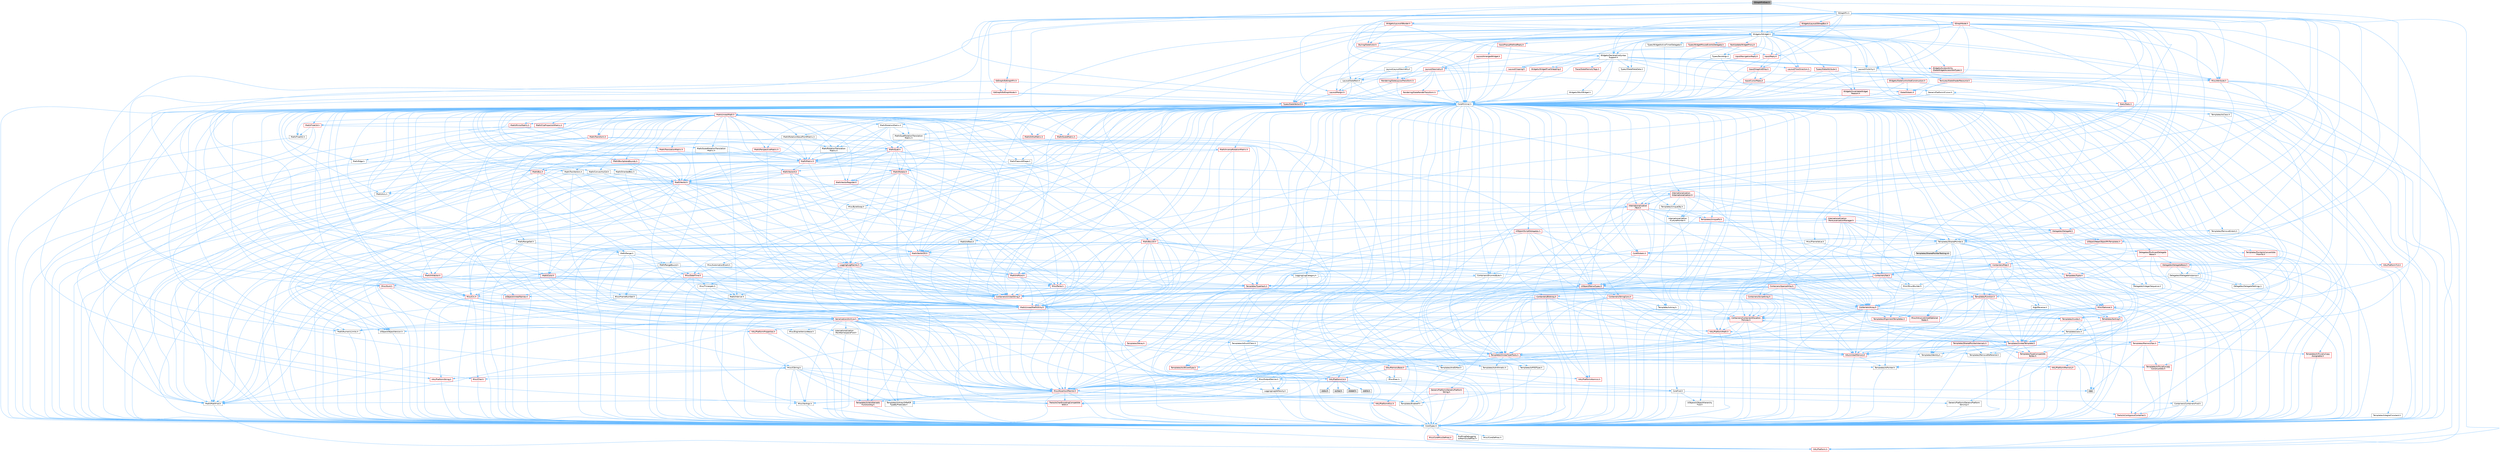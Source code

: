 digraph "SGraphPinExec.h"
{
 // INTERACTIVE_SVG=YES
 // LATEX_PDF_SIZE
  bgcolor="transparent";
  edge [fontname=Helvetica,fontsize=10,labelfontname=Helvetica,labelfontsize=10];
  node [fontname=Helvetica,fontsize=10,shape=box,height=0.2,width=0.4];
  Node1 [id="Node000001",label="SGraphPinExec.h",height=0.2,width=0.4,color="gray40", fillcolor="grey60", style="filled", fontcolor="black",tooltip=" "];
  Node1 -> Node2 [id="edge1_Node000001_Node000002",color="steelblue1",style="solid",tooltip=" "];
  Node2 [id="Node000002",label="CoreMinimal.h",height=0.2,width=0.4,color="grey40", fillcolor="white", style="filled",URL="$d7/d67/CoreMinimal_8h.html",tooltip=" "];
  Node2 -> Node3 [id="edge2_Node000002_Node000003",color="steelblue1",style="solid",tooltip=" "];
  Node3 [id="Node000003",label="CoreTypes.h",height=0.2,width=0.4,color="grey40", fillcolor="white", style="filled",URL="$dc/dec/CoreTypes_8h.html",tooltip=" "];
  Node3 -> Node4 [id="edge3_Node000003_Node000004",color="steelblue1",style="solid",tooltip=" "];
  Node4 [id="Node000004",label="HAL/Platform.h",height=0.2,width=0.4,color="red", fillcolor="#FFF0F0", style="filled",URL="$d9/dd0/Platform_8h.html",tooltip=" "];
  Node3 -> Node14 [id="edge4_Node000003_Node000014",color="steelblue1",style="solid",tooltip=" "];
  Node14 [id="Node000014",label="ProfilingDebugging\l/UMemoryDefines.h",height=0.2,width=0.4,color="grey40", fillcolor="white", style="filled",URL="$d2/da2/UMemoryDefines_8h.html",tooltip=" "];
  Node3 -> Node15 [id="edge5_Node000003_Node000015",color="steelblue1",style="solid",tooltip=" "];
  Node15 [id="Node000015",label="Misc/CoreMiscDefines.h",height=0.2,width=0.4,color="red", fillcolor="#FFF0F0", style="filled",URL="$da/d38/CoreMiscDefines_8h.html",tooltip=" "];
  Node15 -> Node4 [id="edge6_Node000015_Node000004",color="steelblue1",style="solid",tooltip=" "];
  Node3 -> Node16 [id="edge7_Node000003_Node000016",color="steelblue1",style="solid",tooltip=" "];
  Node16 [id="Node000016",label="Misc/CoreDefines.h",height=0.2,width=0.4,color="grey40", fillcolor="white", style="filled",URL="$d3/dd2/CoreDefines_8h.html",tooltip=" "];
  Node2 -> Node17 [id="edge8_Node000002_Node000017",color="steelblue1",style="solid",tooltip=" "];
  Node17 [id="Node000017",label="CoreFwd.h",height=0.2,width=0.4,color="grey40", fillcolor="white", style="filled",URL="$d1/d1e/CoreFwd_8h.html",tooltip=" "];
  Node17 -> Node3 [id="edge9_Node000017_Node000003",color="steelblue1",style="solid",tooltip=" "];
  Node17 -> Node18 [id="edge10_Node000017_Node000018",color="steelblue1",style="solid",tooltip=" "];
  Node18 [id="Node000018",label="Containers/ContainersFwd.h",height=0.2,width=0.4,color="grey40", fillcolor="white", style="filled",URL="$d4/d0a/ContainersFwd_8h.html",tooltip=" "];
  Node18 -> Node4 [id="edge11_Node000018_Node000004",color="steelblue1",style="solid",tooltip=" "];
  Node18 -> Node3 [id="edge12_Node000018_Node000003",color="steelblue1",style="solid",tooltip=" "];
  Node18 -> Node19 [id="edge13_Node000018_Node000019",color="steelblue1",style="solid",tooltip=" "];
  Node19 [id="Node000019",label="Traits/IsContiguousContainer.h",height=0.2,width=0.4,color="red", fillcolor="#FFF0F0", style="filled",URL="$d5/d3c/IsContiguousContainer_8h.html",tooltip=" "];
  Node19 -> Node3 [id="edge14_Node000019_Node000003",color="steelblue1",style="solid",tooltip=" "];
  Node17 -> Node22 [id="edge15_Node000017_Node000022",color="steelblue1",style="solid",tooltip=" "];
  Node22 [id="Node000022",label="Math/MathFwd.h",height=0.2,width=0.4,color="grey40", fillcolor="white", style="filled",URL="$d2/d10/MathFwd_8h.html",tooltip=" "];
  Node22 -> Node4 [id="edge16_Node000022_Node000004",color="steelblue1",style="solid",tooltip=" "];
  Node17 -> Node23 [id="edge17_Node000017_Node000023",color="steelblue1",style="solid",tooltip=" "];
  Node23 [id="Node000023",label="UObject/UObjectHierarchy\lFwd.h",height=0.2,width=0.4,color="grey40", fillcolor="white", style="filled",URL="$d3/d13/UObjectHierarchyFwd_8h.html",tooltip=" "];
  Node2 -> Node23 [id="edge18_Node000002_Node000023",color="steelblue1",style="solid",tooltip=" "];
  Node2 -> Node18 [id="edge19_Node000002_Node000018",color="steelblue1",style="solid",tooltip=" "];
  Node2 -> Node24 [id="edge20_Node000002_Node000024",color="steelblue1",style="solid",tooltip=" "];
  Node24 [id="Node000024",label="Misc/VarArgs.h",height=0.2,width=0.4,color="grey40", fillcolor="white", style="filled",URL="$d5/d6f/VarArgs_8h.html",tooltip=" "];
  Node24 -> Node3 [id="edge21_Node000024_Node000003",color="steelblue1",style="solid",tooltip=" "];
  Node2 -> Node25 [id="edge22_Node000002_Node000025",color="steelblue1",style="solid",tooltip=" "];
  Node25 [id="Node000025",label="Logging/LogVerbosity.h",height=0.2,width=0.4,color="grey40", fillcolor="white", style="filled",URL="$d2/d8f/LogVerbosity_8h.html",tooltip=" "];
  Node25 -> Node3 [id="edge23_Node000025_Node000003",color="steelblue1",style="solid",tooltip=" "];
  Node2 -> Node26 [id="edge24_Node000002_Node000026",color="steelblue1",style="solid",tooltip=" "];
  Node26 [id="Node000026",label="Misc/OutputDevice.h",height=0.2,width=0.4,color="grey40", fillcolor="white", style="filled",URL="$d7/d32/OutputDevice_8h.html",tooltip=" "];
  Node26 -> Node17 [id="edge25_Node000026_Node000017",color="steelblue1",style="solid",tooltip=" "];
  Node26 -> Node3 [id="edge26_Node000026_Node000003",color="steelblue1",style="solid",tooltip=" "];
  Node26 -> Node25 [id="edge27_Node000026_Node000025",color="steelblue1",style="solid",tooltip=" "];
  Node26 -> Node24 [id="edge28_Node000026_Node000024",color="steelblue1",style="solid",tooltip=" "];
  Node26 -> Node27 [id="edge29_Node000026_Node000027",color="steelblue1",style="solid",tooltip=" "];
  Node27 [id="Node000027",label="Templates/IsArrayOrRefOf\lTypeByPredicate.h",height=0.2,width=0.4,color="grey40", fillcolor="white", style="filled",URL="$d6/da1/IsArrayOrRefOfTypeByPredicate_8h.html",tooltip=" "];
  Node27 -> Node3 [id="edge30_Node000027_Node000003",color="steelblue1",style="solid",tooltip=" "];
  Node26 -> Node28 [id="edge31_Node000026_Node000028",color="steelblue1",style="solid",tooltip=" "];
  Node28 [id="Node000028",label="Templates/IsValidVariadic\lFunctionArg.h",height=0.2,width=0.4,color="red", fillcolor="#FFF0F0", style="filled",URL="$d0/dc8/IsValidVariadicFunctionArg_8h.html",tooltip=" "];
  Node28 -> Node3 [id="edge32_Node000028_Node000003",color="steelblue1",style="solid",tooltip=" "];
  Node26 -> Node30 [id="edge33_Node000026_Node000030",color="steelblue1",style="solid",tooltip=" "];
  Node30 [id="Node000030",label="Traits/IsCharEncodingCompatible\lWith.h",height=0.2,width=0.4,color="red", fillcolor="#FFF0F0", style="filled",URL="$df/dd1/IsCharEncodingCompatibleWith_8h.html",tooltip=" "];
  Node2 -> Node32 [id="edge34_Node000002_Node000032",color="steelblue1",style="solid",tooltip=" "];
  Node32 [id="Node000032",label="HAL/PlatformCrt.h",height=0.2,width=0.4,color="red", fillcolor="#FFF0F0", style="filled",URL="$d8/d75/PlatformCrt_8h.html",tooltip=" "];
  Node32 -> Node33 [id="edge35_Node000032_Node000033",color="steelblue1",style="solid",tooltip=" "];
  Node33 [id="Node000033",label="new",height=0.2,width=0.4,color="grey60", fillcolor="#E0E0E0", style="filled",tooltip=" "];
  Node32 -> Node34 [id="edge36_Node000032_Node000034",color="steelblue1",style="solid",tooltip=" "];
  Node34 [id="Node000034",label="wchar.h",height=0.2,width=0.4,color="grey60", fillcolor="#E0E0E0", style="filled",tooltip=" "];
  Node32 -> Node35 [id="edge37_Node000032_Node000035",color="steelblue1",style="solid",tooltip=" "];
  Node35 [id="Node000035",label="stddef.h",height=0.2,width=0.4,color="grey60", fillcolor="#E0E0E0", style="filled",tooltip=" "];
  Node32 -> Node36 [id="edge38_Node000032_Node000036",color="steelblue1",style="solid",tooltip=" "];
  Node36 [id="Node000036",label="stdlib.h",height=0.2,width=0.4,color="grey60", fillcolor="#E0E0E0", style="filled",tooltip=" "];
  Node32 -> Node37 [id="edge39_Node000032_Node000037",color="steelblue1",style="solid",tooltip=" "];
  Node37 [id="Node000037",label="stdio.h",height=0.2,width=0.4,color="grey60", fillcolor="#E0E0E0", style="filled",tooltip=" "];
  Node2 -> Node42 [id="edge40_Node000002_Node000042",color="steelblue1",style="solid",tooltip=" "];
  Node42 [id="Node000042",label="HAL/PlatformMisc.h",height=0.2,width=0.4,color="red", fillcolor="#FFF0F0", style="filled",URL="$d0/df5/PlatformMisc_8h.html",tooltip=" "];
  Node42 -> Node3 [id="edge41_Node000042_Node000003",color="steelblue1",style="solid",tooltip=" "];
  Node2 -> Node61 [id="edge42_Node000002_Node000061",color="steelblue1",style="solid",tooltip=" "];
  Node61 [id="Node000061",label="Misc/AssertionMacros.h",height=0.2,width=0.4,color="red", fillcolor="#FFF0F0", style="filled",URL="$d0/dfa/AssertionMacros_8h.html",tooltip=" "];
  Node61 -> Node3 [id="edge43_Node000061_Node000003",color="steelblue1",style="solid",tooltip=" "];
  Node61 -> Node4 [id="edge44_Node000061_Node000004",color="steelblue1",style="solid",tooltip=" "];
  Node61 -> Node42 [id="edge45_Node000061_Node000042",color="steelblue1",style="solid",tooltip=" "];
  Node61 -> Node62 [id="edge46_Node000061_Node000062",color="steelblue1",style="solid",tooltip=" "];
  Node62 [id="Node000062",label="Templates/EnableIf.h",height=0.2,width=0.4,color="grey40", fillcolor="white", style="filled",URL="$d7/d60/EnableIf_8h.html",tooltip=" "];
  Node62 -> Node3 [id="edge47_Node000062_Node000003",color="steelblue1",style="solid",tooltip=" "];
  Node61 -> Node27 [id="edge48_Node000061_Node000027",color="steelblue1",style="solid",tooltip=" "];
  Node61 -> Node28 [id="edge49_Node000061_Node000028",color="steelblue1",style="solid",tooltip=" "];
  Node61 -> Node30 [id="edge50_Node000061_Node000030",color="steelblue1",style="solid",tooltip=" "];
  Node61 -> Node24 [id="edge51_Node000061_Node000024",color="steelblue1",style="solid",tooltip=" "];
  Node2 -> Node70 [id="edge52_Node000002_Node000070",color="steelblue1",style="solid",tooltip=" "];
  Node70 [id="Node000070",label="Templates/IsPointer.h",height=0.2,width=0.4,color="grey40", fillcolor="white", style="filled",URL="$d7/d05/IsPointer_8h.html",tooltip=" "];
  Node70 -> Node3 [id="edge53_Node000070_Node000003",color="steelblue1",style="solid",tooltip=" "];
  Node2 -> Node71 [id="edge54_Node000002_Node000071",color="steelblue1",style="solid",tooltip=" "];
  Node71 [id="Node000071",label="HAL/PlatformMemory.h",height=0.2,width=0.4,color="red", fillcolor="#FFF0F0", style="filled",URL="$de/d68/PlatformMemory_8h.html",tooltip=" "];
  Node71 -> Node3 [id="edge55_Node000071_Node000003",color="steelblue1",style="solid",tooltip=" "];
  Node2 -> Node54 [id="edge56_Node000002_Node000054",color="steelblue1",style="solid",tooltip=" "];
  Node54 [id="Node000054",label="HAL/PlatformAtomics.h",height=0.2,width=0.4,color="red", fillcolor="#FFF0F0", style="filled",URL="$d3/d36/PlatformAtomics_8h.html",tooltip=" "];
  Node54 -> Node3 [id="edge57_Node000054_Node000003",color="steelblue1",style="solid",tooltip=" "];
  Node2 -> Node76 [id="edge58_Node000002_Node000076",color="steelblue1",style="solid",tooltip=" "];
  Node76 [id="Node000076",label="Misc/Exec.h",height=0.2,width=0.4,color="grey40", fillcolor="white", style="filled",URL="$de/ddb/Exec_8h.html",tooltip=" "];
  Node76 -> Node3 [id="edge59_Node000076_Node000003",color="steelblue1",style="solid",tooltip=" "];
  Node76 -> Node61 [id="edge60_Node000076_Node000061",color="steelblue1",style="solid",tooltip=" "];
  Node2 -> Node77 [id="edge61_Node000002_Node000077",color="steelblue1",style="solid",tooltip=" "];
  Node77 [id="Node000077",label="HAL/MemoryBase.h",height=0.2,width=0.4,color="red", fillcolor="#FFF0F0", style="filled",URL="$d6/d9f/MemoryBase_8h.html",tooltip=" "];
  Node77 -> Node3 [id="edge62_Node000077_Node000003",color="steelblue1",style="solid",tooltip=" "];
  Node77 -> Node54 [id="edge63_Node000077_Node000054",color="steelblue1",style="solid",tooltip=" "];
  Node77 -> Node32 [id="edge64_Node000077_Node000032",color="steelblue1",style="solid",tooltip=" "];
  Node77 -> Node76 [id="edge65_Node000077_Node000076",color="steelblue1",style="solid",tooltip=" "];
  Node77 -> Node26 [id="edge66_Node000077_Node000026",color="steelblue1",style="solid",tooltip=" "];
  Node2 -> Node87 [id="edge67_Node000002_Node000087",color="steelblue1",style="solid",tooltip=" "];
  Node87 [id="Node000087",label="HAL/UnrealMemory.h",height=0.2,width=0.4,color="red", fillcolor="#FFF0F0", style="filled",URL="$d9/d96/UnrealMemory_8h.html",tooltip=" "];
  Node87 -> Node3 [id="edge68_Node000087_Node000003",color="steelblue1",style="solid",tooltip=" "];
  Node87 -> Node77 [id="edge69_Node000087_Node000077",color="steelblue1",style="solid",tooltip=" "];
  Node87 -> Node71 [id="edge70_Node000087_Node000071",color="steelblue1",style="solid",tooltip=" "];
  Node87 -> Node70 [id="edge71_Node000087_Node000070",color="steelblue1",style="solid",tooltip=" "];
  Node2 -> Node89 [id="edge72_Node000002_Node000089",color="steelblue1",style="solid",tooltip=" "];
  Node89 [id="Node000089",label="Templates/IsArithmetic.h",height=0.2,width=0.4,color="grey40", fillcolor="white", style="filled",URL="$d2/d5d/IsArithmetic_8h.html",tooltip=" "];
  Node89 -> Node3 [id="edge73_Node000089_Node000003",color="steelblue1",style="solid",tooltip=" "];
  Node2 -> Node83 [id="edge74_Node000002_Node000083",color="steelblue1",style="solid",tooltip=" "];
  Node83 [id="Node000083",label="Templates/AndOrNot.h",height=0.2,width=0.4,color="grey40", fillcolor="white", style="filled",URL="$db/d0a/AndOrNot_8h.html",tooltip=" "];
  Node83 -> Node3 [id="edge75_Node000083_Node000003",color="steelblue1",style="solid",tooltip=" "];
  Node2 -> Node90 [id="edge76_Node000002_Node000090",color="steelblue1",style="solid",tooltip=" "];
  Node90 [id="Node000090",label="Templates/IsPODType.h",height=0.2,width=0.4,color="grey40", fillcolor="white", style="filled",URL="$d7/db1/IsPODType_8h.html",tooltip=" "];
  Node90 -> Node3 [id="edge77_Node000090_Node000003",color="steelblue1",style="solid",tooltip=" "];
  Node2 -> Node91 [id="edge78_Node000002_Node000091",color="steelblue1",style="solid",tooltip=" "];
  Node91 [id="Node000091",label="Templates/IsUECoreType.h",height=0.2,width=0.4,color="red", fillcolor="#FFF0F0", style="filled",URL="$d1/db8/IsUECoreType_8h.html",tooltip=" "];
  Node91 -> Node3 [id="edge79_Node000091_Node000003",color="steelblue1",style="solid",tooltip=" "];
  Node2 -> Node84 [id="edge80_Node000002_Node000084",color="steelblue1",style="solid",tooltip=" "];
  Node84 [id="Node000084",label="Templates/IsTriviallyCopy\lConstructible.h",height=0.2,width=0.4,color="red", fillcolor="#FFF0F0", style="filled",URL="$d3/d78/IsTriviallyCopyConstructible_8h.html",tooltip=" "];
  Node84 -> Node3 [id="edge81_Node000084_Node000003",color="steelblue1",style="solid",tooltip=" "];
  Node2 -> Node92 [id="edge82_Node000002_Node000092",color="steelblue1",style="solid",tooltip=" "];
  Node92 [id="Node000092",label="Templates/UnrealTypeTraits.h",height=0.2,width=0.4,color="red", fillcolor="#FFF0F0", style="filled",URL="$d2/d2d/UnrealTypeTraits_8h.html",tooltip=" "];
  Node92 -> Node3 [id="edge83_Node000092_Node000003",color="steelblue1",style="solid",tooltip=" "];
  Node92 -> Node70 [id="edge84_Node000092_Node000070",color="steelblue1",style="solid",tooltip=" "];
  Node92 -> Node61 [id="edge85_Node000092_Node000061",color="steelblue1",style="solid",tooltip=" "];
  Node92 -> Node83 [id="edge86_Node000092_Node000083",color="steelblue1",style="solid",tooltip=" "];
  Node92 -> Node62 [id="edge87_Node000092_Node000062",color="steelblue1",style="solid",tooltip=" "];
  Node92 -> Node89 [id="edge88_Node000092_Node000089",color="steelblue1",style="solid",tooltip=" "];
  Node92 -> Node90 [id="edge89_Node000092_Node000090",color="steelblue1",style="solid",tooltip=" "];
  Node92 -> Node91 [id="edge90_Node000092_Node000091",color="steelblue1",style="solid",tooltip=" "];
  Node92 -> Node84 [id="edge91_Node000092_Node000084",color="steelblue1",style="solid",tooltip=" "];
  Node2 -> Node62 [id="edge92_Node000002_Node000062",color="steelblue1",style="solid",tooltip=" "];
  Node2 -> Node94 [id="edge93_Node000002_Node000094",color="steelblue1",style="solid",tooltip=" "];
  Node94 [id="Node000094",label="Templates/RemoveReference.h",height=0.2,width=0.4,color="grey40", fillcolor="white", style="filled",URL="$da/dbe/RemoveReference_8h.html",tooltip=" "];
  Node94 -> Node3 [id="edge94_Node000094_Node000003",color="steelblue1",style="solid",tooltip=" "];
  Node2 -> Node95 [id="edge95_Node000002_Node000095",color="steelblue1",style="solid",tooltip=" "];
  Node95 [id="Node000095",label="Templates/IntegralConstant.h",height=0.2,width=0.4,color="grey40", fillcolor="white", style="filled",URL="$db/d1b/IntegralConstant_8h.html",tooltip=" "];
  Node95 -> Node3 [id="edge96_Node000095_Node000003",color="steelblue1",style="solid",tooltip=" "];
  Node2 -> Node96 [id="edge97_Node000002_Node000096",color="steelblue1",style="solid",tooltip=" "];
  Node96 [id="Node000096",label="Templates/IsClass.h",height=0.2,width=0.4,color="grey40", fillcolor="white", style="filled",URL="$db/dcb/IsClass_8h.html",tooltip=" "];
  Node96 -> Node3 [id="edge98_Node000096_Node000003",color="steelblue1",style="solid",tooltip=" "];
  Node2 -> Node97 [id="edge99_Node000002_Node000097",color="steelblue1",style="solid",tooltip=" "];
  Node97 [id="Node000097",label="Templates/TypeCompatible\lBytes.h",height=0.2,width=0.4,color="red", fillcolor="#FFF0F0", style="filled",URL="$df/d0a/TypeCompatibleBytes_8h.html",tooltip=" "];
  Node97 -> Node3 [id="edge100_Node000097_Node000003",color="steelblue1",style="solid",tooltip=" "];
  Node97 -> Node33 [id="edge101_Node000097_Node000033",color="steelblue1",style="solid",tooltip=" "];
  Node2 -> Node19 [id="edge102_Node000002_Node000019",color="steelblue1",style="solid",tooltip=" "];
  Node2 -> Node98 [id="edge103_Node000002_Node000098",color="steelblue1",style="solid",tooltip=" "];
  Node98 [id="Node000098",label="Templates/UnrealTemplate.h",height=0.2,width=0.4,color="red", fillcolor="#FFF0F0", style="filled",URL="$d4/d24/UnrealTemplate_8h.html",tooltip=" "];
  Node98 -> Node3 [id="edge104_Node000098_Node000003",color="steelblue1",style="solid",tooltip=" "];
  Node98 -> Node70 [id="edge105_Node000098_Node000070",color="steelblue1",style="solid",tooltip=" "];
  Node98 -> Node87 [id="edge106_Node000098_Node000087",color="steelblue1",style="solid",tooltip=" "];
  Node98 -> Node92 [id="edge107_Node000098_Node000092",color="steelblue1",style="solid",tooltip=" "];
  Node98 -> Node94 [id="edge108_Node000098_Node000094",color="steelblue1",style="solid",tooltip=" "];
  Node98 -> Node97 [id="edge109_Node000098_Node000097",color="steelblue1",style="solid",tooltip=" "];
  Node98 -> Node65 [id="edge110_Node000098_Node000065",color="steelblue1",style="solid",tooltip=" "];
  Node65 [id="Node000065",label="Templates/Identity.h",height=0.2,width=0.4,color="grey40", fillcolor="white", style="filled",URL="$d0/dd5/Identity_8h.html",tooltip=" "];
  Node98 -> Node19 [id="edge111_Node000098_Node000019",color="steelblue1",style="solid",tooltip=" "];
  Node2 -> Node47 [id="edge112_Node000002_Node000047",color="steelblue1",style="solid",tooltip=" "];
  Node47 [id="Node000047",label="Math/NumericLimits.h",height=0.2,width=0.4,color="grey40", fillcolor="white", style="filled",URL="$df/d1b/NumericLimits_8h.html",tooltip=" "];
  Node47 -> Node3 [id="edge113_Node000047_Node000003",color="steelblue1",style="solid",tooltip=" "];
  Node2 -> Node102 [id="edge114_Node000002_Node000102",color="steelblue1",style="solid",tooltip=" "];
  Node102 [id="Node000102",label="HAL/PlatformMath.h",height=0.2,width=0.4,color="red", fillcolor="#FFF0F0", style="filled",URL="$dc/d53/PlatformMath_8h.html",tooltip=" "];
  Node102 -> Node3 [id="edge115_Node000102_Node000003",color="steelblue1",style="solid",tooltip=" "];
  Node2 -> Node85 [id="edge116_Node000002_Node000085",color="steelblue1",style="solid",tooltip=" "];
  Node85 [id="Node000085",label="Templates/IsTriviallyCopy\lAssignable.h",height=0.2,width=0.4,color="red", fillcolor="#FFF0F0", style="filled",URL="$d2/df2/IsTriviallyCopyAssignable_8h.html",tooltip=" "];
  Node85 -> Node3 [id="edge117_Node000085_Node000003",color="steelblue1",style="solid",tooltip=" "];
  Node2 -> Node110 [id="edge118_Node000002_Node000110",color="steelblue1",style="solid",tooltip=" "];
  Node110 [id="Node000110",label="Templates/MemoryOps.h",height=0.2,width=0.4,color="red", fillcolor="#FFF0F0", style="filled",URL="$db/dea/MemoryOps_8h.html",tooltip=" "];
  Node110 -> Node3 [id="edge119_Node000110_Node000003",color="steelblue1",style="solid",tooltip=" "];
  Node110 -> Node87 [id="edge120_Node000110_Node000087",color="steelblue1",style="solid",tooltip=" "];
  Node110 -> Node85 [id="edge121_Node000110_Node000085",color="steelblue1",style="solid",tooltip=" "];
  Node110 -> Node84 [id="edge122_Node000110_Node000084",color="steelblue1",style="solid",tooltip=" "];
  Node110 -> Node92 [id="edge123_Node000110_Node000092",color="steelblue1",style="solid",tooltip=" "];
  Node110 -> Node33 [id="edge124_Node000110_Node000033",color="steelblue1",style="solid",tooltip=" "];
  Node2 -> Node111 [id="edge125_Node000002_Node000111",color="steelblue1",style="solid",tooltip=" "];
  Node111 [id="Node000111",label="Containers/ContainerAllocation\lPolicies.h",height=0.2,width=0.4,color="red", fillcolor="#FFF0F0", style="filled",URL="$d7/dff/ContainerAllocationPolicies_8h.html",tooltip=" "];
  Node111 -> Node3 [id="edge126_Node000111_Node000003",color="steelblue1",style="solid",tooltip=" "];
  Node111 -> Node111 [id="edge127_Node000111_Node000111",color="steelblue1",style="solid",tooltip=" "];
  Node111 -> Node102 [id="edge128_Node000111_Node000102",color="steelblue1",style="solid",tooltip=" "];
  Node111 -> Node87 [id="edge129_Node000111_Node000087",color="steelblue1",style="solid",tooltip=" "];
  Node111 -> Node47 [id="edge130_Node000111_Node000047",color="steelblue1",style="solid",tooltip=" "];
  Node111 -> Node61 [id="edge131_Node000111_Node000061",color="steelblue1",style="solid",tooltip=" "];
  Node111 -> Node110 [id="edge132_Node000111_Node000110",color="steelblue1",style="solid",tooltip=" "];
  Node111 -> Node97 [id="edge133_Node000111_Node000097",color="steelblue1",style="solid",tooltip=" "];
  Node2 -> Node114 [id="edge134_Node000002_Node000114",color="steelblue1",style="solid",tooltip=" "];
  Node114 [id="Node000114",label="Templates/IsEnumClass.h",height=0.2,width=0.4,color="grey40", fillcolor="white", style="filled",URL="$d7/d15/IsEnumClass_8h.html",tooltip=" "];
  Node114 -> Node3 [id="edge135_Node000114_Node000003",color="steelblue1",style="solid",tooltip=" "];
  Node114 -> Node83 [id="edge136_Node000114_Node000083",color="steelblue1",style="solid",tooltip=" "];
  Node2 -> Node115 [id="edge137_Node000002_Node000115",color="steelblue1",style="solid",tooltip=" "];
  Node115 [id="Node000115",label="HAL/PlatformProperties.h",height=0.2,width=0.4,color="red", fillcolor="#FFF0F0", style="filled",URL="$d9/db0/PlatformProperties_8h.html",tooltip=" "];
  Node115 -> Node3 [id="edge138_Node000115_Node000003",color="steelblue1",style="solid",tooltip=" "];
  Node2 -> Node118 [id="edge139_Node000002_Node000118",color="steelblue1",style="solid",tooltip=" "];
  Node118 [id="Node000118",label="Misc/EngineVersionBase.h",height=0.2,width=0.4,color="grey40", fillcolor="white", style="filled",URL="$d5/d2b/EngineVersionBase_8h.html",tooltip=" "];
  Node118 -> Node3 [id="edge140_Node000118_Node000003",color="steelblue1",style="solid",tooltip=" "];
  Node2 -> Node119 [id="edge141_Node000002_Node000119",color="steelblue1",style="solid",tooltip=" "];
  Node119 [id="Node000119",label="Internationalization\l/TextNamespaceFwd.h",height=0.2,width=0.4,color="grey40", fillcolor="white", style="filled",URL="$d8/d97/TextNamespaceFwd_8h.html",tooltip=" "];
  Node119 -> Node3 [id="edge142_Node000119_Node000003",color="steelblue1",style="solid",tooltip=" "];
  Node2 -> Node120 [id="edge143_Node000002_Node000120",color="steelblue1",style="solid",tooltip=" "];
  Node120 [id="Node000120",label="Serialization/Archive.h",height=0.2,width=0.4,color="red", fillcolor="#FFF0F0", style="filled",URL="$d7/d3b/Archive_8h.html",tooltip=" "];
  Node120 -> Node17 [id="edge144_Node000120_Node000017",color="steelblue1",style="solid",tooltip=" "];
  Node120 -> Node3 [id="edge145_Node000120_Node000003",color="steelblue1",style="solid",tooltip=" "];
  Node120 -> Node115 [id="edge146_Node000120_Node000115",color="steelblue1",style="solid",tooltip=" "];
  Node120 -> Node119 [id="edge147_Node000120_Node000119",color="steelblue1",style="solid",tooltip=" "];
  Node120 -> Node22 [id="edge148_Node000120_Node000022",color="steelblue1",style="solid",tooltip=" "];
  Node120 -> Node61 [id="edge149_Node000120_Node000061",color="steelblue1",style="solid",tooltip=" "];
  Node120 -> Node118 [id="edge150_Node000120_Node000118",color="steelblue1",style="solid",tooltip=" "];
  Node120 -> Node24 [id="edge151_Node000120_Node000024",color="steelblue1",style="solid",tooltip=" "];
  Node120 -> Node62 [id="edge152_Node000120_Node000062",color="steelblue1",style="solid",tooltip=" "];
  Node120 -> Node27 [id="edge153_Node000120_Node000027",color="steelblue1",style="solid",tooltip=" "];
  Node120 -> Node114 [id="edge154_Node000120_Node000114",color="steelblue1",style="solid",tooltip=" "];
  Node120 -> Node28 [id="edge155_Node000120_Node000028",color="steelblue1",style="solid",tooltip=" "];
  Node120 -> Node98 [id="edge156_Node000120_Node000098",color="steelblue1",style="solid",tooltip=" "];
  Node120 -> Node30 [id="edge157_Node000120_Node000030",color="steelblue1",style="solid",tooltip=" "];
  Node120 -> Node123 [id="edge158_Node000120_Node000123",color="steelblue1",style="solid",tooltip=" "];
  Node123 [id="Node000123",label="UObject/ObjectVersion.h",height=0.2,width=0.4,color="grey40", fillcolor="white", style="filled",URL="$da/d63/ObjectVersion_8h.html",tooltip=" "];
  Node123 -> Node3 [id="edge159_Node000123_Node000003",color="steelblue1",style="solid",tooltip=" "];
  Node2 -> Node124 [id="edge160_Node000002_Node000124",color="steelblue1",style="solid",tooltip=" "];
  Node124 [id="Node000124",label="Templates/Less.h",height=0.2,width=0.4,color="grey40", fillcolor="white", style="filled",URL="$de/dc8/Less_8h.html",tooltip=" "];
  Node124 -> Node3 [id="edge161_Node000124_Node000003",color="steelblue1",style="solid",tooltip=" "];
  Node124 -> Node98 [id="edge162_Node000124_Node000098",color="steelblue1",style="solid",tooltip=" "];
  Node2 -> Node125 [id="edge163_Node000002_Node000125",color="steelblue1",style="solid",tooltip=" "];
  Node125 [id="Node000125",label="Templates/Sorting.h",height=0.2,width=0.4,color="red", fillcolor="#FFF0F0", style="filled",URL="$d3/d9e/Sorting_8h.html",tooltip=" "];
  Node125 -> Node3 [id="edge164_Node000125_Node000003",color="steelblue1",style="solid",tooltip=" "];
  Node125 -> Node102 [id="edge165_Node000125_Node000102",color="steelblue1",style="solid",tooltip=" "];
  Node125 -> Node124 [id="edge166_Node000125_Node000124",color="steelblue1",style="solid",tooltip=" "];
  Node2 -> Node136 [id="edge167_Node000002_Node000136",color="steelblue1",style="solid",tooltip=" "];
  Node136 [id="Node000136",label="Misc/Char.h",height=0.2,width=0.4,color="red", fillcolor="#FFF0F0", style="filled",URL="$d0/d58/Char_8h.html",tooltip=" "];
  Node136 -> Node3 [id="edge168_Node000136_Node000003",color="steelblue1",style="solid",tooltip=" "];
  Node2 -> Node139 [id="edge169_Node000002_Node000139",color="steelblue1",style="solid",tooltip=" "];
  Node139 [id="Node000139",label="GenericPlatform/GenericPlatform\lStricmp.h",height=0.2,width=0.4,color="grey40", fillcolor="white", style="filled",URL="$d2/d86/GenericPlatformStricmp_8h.html",tooltip=" "];
  Node139 -> Node3 [id="edge170_Node000139_Node000003",color="steelblue1",style="solid",tooltip=" "];
  Node2 -> Node140 [id="edge171_Node000002_Node000140",color="steelblue1",style="solid",tooltip=" "];
  Node140 [id="Node000140",label="GenericPlatform/GenericPlatform\lString.h",height=0.2,width=0.4,color="red", fillcolor="#FFF0F0", style="filled",URL="$dd/d20/GenericPlatformString_8h.html",tooltip=" "];
  Node140 -> Node3 [id="edge172_Node000140_Node000003",color="steelblue1",style="solid",tooltip=" "];
  Node140 -> Node139 [id="edge173_Node000140_Node000139",color="steelblue1",style="solid",tooltip=" "];
  Node140 -> Node62 [id="edge174_Node000140_Node000062",color="steelblue1",style="solid",tooltip=" "];
  Node140 -> Node30 [id="edge175_Node000140_Node000030",color="steelblue1",style="solid",tooltip=" "];
  Node2 -> Node73 [id="edge176_Node000002_Node000073",color="steelblue1",style="solid",tooltip=" "];
  Node73 [id="Node000073",label="HAL/PlatformString.h",height=0.2,width=0.4,color="red", fillcolor="#FFF0F0", style="filled",URL="$db/db5/PlatformString_8h.html",tooltip=" "];
  Node73 -> Node3 [id="edge177_Node000073_Node000003",color="steelblue1",style="solid",tooltip=" "];
  Node2 -> Node143 [id="edge178_Node000002_Node000143",color="steelblue1",style="solid",tooltip=" "];
  Node143 [id="Node000143",label="Misc/CString.h",height=0.2,width=0.4,color="grey40", fillcolor="white", style="filled",URL="$d2/d49/CString_8h.html",tooltip=" "];
  Node143 -> Node3 [id="edge179_Node000143_Node000003",color="steelblue1",style="solid",tooltip=" "];
  Node143 -> Node32 [id="edge180_Node000143_Node000032",color="steelblue1",style="solid",tooltip=" "];
  Node143 -> Node73 [id="edge181_Node000143_Node000073",color="steelblue1",style="solid",tooltip=" "];
  Node143 -> Node61 [id="edge182_Node000143_Node000061",color="steelblue1",style="solid",tooltip=" "];
  Node143 -> Node136 [id="edge183_Node000143_Node000136",color="steelblue1",style="solid",tooltip=" "];
  Node143 -> Node24 [id="edge184_Node000143_Node000024",color="steelblue1",style="solid",tooltip=" "];
  Node143 -> Node27 [id="edge185_Node000143_Node000027",color="steelblue1",style="solid",tooltip=" "];
  Node143 -> Node28 [id="edge186_Node000143_Node000028",color="steelblue1",style="solid",tooltip=" "];
  Node143 -> Node30 [id="edge187_Node000143_Node000030",color="steelblue1",style="solid",tooltip=" "];
  Node2 -> Node144 [id="edge188_Node000002_Node000144",color="steelblue1",style="solid",tooltip=" "];
  Node144 [id="Node000144",label="Misc/Crc.h",height=0.2,width=0.4,color="red", fillcolor="#FFF0F0", style="filled",URL="$d4/dd2/Crc_8h.html",tooltip=" "];
  Node144 -> Node3 [id="edge189_Node000144_Node000003",color="steelblue1",style="solid",tooltip=" "];
  Node144 -> Node73 [id="edge190_Node000144_Node000073",color="steelblue1",style="solid",tooltip=" "];
  Node144 -> Node61 [id="edge191_Node000144_Node000061",color="steelblue1",style="solid",tooltip=" "];
  Node144 -> Node143 [id="edge192_Node000144_Node000143",color="steelblue1",style="solid",tooltip=" "];
  Node144 -> Node136 [id="edge193_Node000144_Node000136",color="steelblue1",style="solid",tooltip=" "];
  Node144 -> Node92 [id="edge194_Node000144_Node000092",color="steelblue1",style="solid",tooltip=" "];
  Node2 -> Node135 [id="edge195_Node000002_Node000135",color="steelblue1",style="solid",tooltip=" "];
  Node135 [id="Node000135",label="Math/UnrealMathUtility.h",height=0.2,width=0.4,color="red", fillcolor="#FFF0F0", style="filled",URL="$db/db8/UnrealMathUtility_8h.html",tooltip=" "];
  Node135 -> Node3 [id="edge196_Node000135_Node000003",color="steelblue1",style="solid",tooltip=" "];
  Node135 -> Node61 [id="edge197_Node000135_Node000061",color="steelblue1",style="solid",tooltip=" "];
  Node135 -> Node102 [id="edge198_Node000135_Node000102",color="steelblue1",style="solid",tooltip=" "];
  Node135 -> Node22 [id="edge199_Node000135_Node000022",color="steelblue1",style="solid",tooltip=" "];
  Node135 -> Node65 [id="edge200_Node000135_Node000065",color="steelblue1",style="solid",tooltip=" "];
  Node2 -> Node145 [id="edge201_Node000002_Node000145",color="steelblue1",style="solid",tooltip=" "];
  Node145 [id="Node000145",label="Containers/UnrealString.h",height=0.2,width=0.4,color="red", fillcolor="#FFF0F0", style="filled",URL="$d5/dba/UnrealString_8h.html",tooltip=" "];
  Node2 -> Node149 [id="edge202_Node000002_Node000149",color="steelblue1",style="solid",tooltip=" "];
  Node149 [id="Node000149",label="Containers/Array.h",height=0.2,width=0.4,color="red", fillcolor="#FFF0F0", style="filled",URL="$df/dd0/Array_8h.html",tooltip=" "];
  Node149 -> Node3 [id="edge203_Node000149_Node000003",color="steelblue1",style="solid",tooltip=" "];
  Node149 -> Node61 [id="edge204_Node000149_Node000061",color="steelblue1",style="solid",tooltip=" "];
  Node149 -> Node150 [id="edge205_Node000149_Node000150",color="steelblue1",style="solid",tooltip=" "];
  Node150 [id="Node000150",label="Misc/IntrusiveUnsetOptional\lState.h",height=0.2,width=0.4,color="red", fillcolor="#FFF0F0", style="filled",URL="$d2/d0a/IntrusiveUnsetOptionalState_8h.html",tooltip=" "];
  Node149 -> Node87 [id="edge206_Node000149_Node000087",color="steelblue1",style="solid",tooltip=" "];
  Node149 -> Node92 [id="edge207_Node000149_Node000092",color="steelblue1",style="solid",tooltip=" "];
  Node149 -> Node98 [id="edge208_Node000149_Node000098",color="steelblue1",style="solid",tooltip=" "];
  Node149 -> Node111 [id="edge209_Node000149_Node000111",color="steelblue1",style="solid",tooltip=" "];
  Node149 -> Node120 [id="edge210_Node000149_Node000120",color="steelblue1",style="solid",tooltip=" "];
  Node149 -> Node128 [id="edge211_Node000149_Node000128",color="steelblue1",style="solid",tooltip=" "];
  Node128 [id="Node000128",label="Templates/Invoke.h",height=0.2,width=0.4,color="red", fillcolor="#FFF0F0", style="filled",URL="$d7/deb/Invoke_8h.html",tooltip=" "];
  Node128 -> Node3 [id="edge212_Node000128_Node000003",color="steelblue1",style="solid",tooltip=" "];
  Node128 -> Node98 [id="edge213_Node000128_Node000098",color="steelblue1",style="solid",tooltip=" "];
  Node149 -> Node124 [id="edge214_Node000149_Node000124",color="steelblue1",style="solid",tooltip=" "];
  Node149 -> Node125 [id="edge215_Node000149_Node000125",color="steelblue1",style="solid",tooltip=" "];
  Node149 -> Node172 [id="edge216_Node000149_Node000172",color="steelblue1",style="solid",tooltip=" "];
  Node172 [id="Node000172",label="Templates/AlignmentTemplates.h",height=0.2,width=0.4,color="red", fillcolor="#FFF0F0", style="filled",URL="$dd/d32/AlignmentTemplates_8h.html",tooltip=" "];
  Node172 -> Node3 [id="edge217_Node000172_Node000003",color="steelblue1",style="solid",tooltip=" "];
  Node172 -> Node70 [id="edge218_Node000172_Node000070",color="steelblue1",style="solid",tooltip=" "];
  Node2 -> Node173 [id="edge219_Node000002_Node000173",color="steelblue1",style="solid",tooltip=" "];
  Node173 [id="Node000173",label="Misc/FrameNumber.h",height=0.2,width=0.4,color="grey40", fillcolor="white", style="filled",URL="$dd/dbd/FrameNumber_8h.html",tooltip=" "];
  Node173 -> Node3 [id="edge220_Node000173_Node000003",color="steelblue1",style="solid",tooltip=" "];
  Node173 -> Node47 [id="edge221_Node000173_Node000047",color="steelblue1",style="solid",tooltip=" "];
  Node173 -> Node135 [id="edge222_Node000173_Node000135",color="steelblue1",style="solid",tooltip=" "];
  Node173 -> Node62 [id="edge223_Node000173_Node000062",color="steelblue1",style="solid",tooltip=" "];
  Node173 -> Node92 [id="edge224_Node000173_Node000092",color="steelblue1",style="solid",tooltip=" "];
  Node2 -> Node174 [id="edge225_Node000002_Node000174",color="steelblue1",style="solid",tooltip=" "];
  Node174 [id="Node000174",label="Misc/Timespan.h",height=0.2,width=0.4,color="grey40", fillcolor="white", style="filled",URL="$da/dd9/Timespan_8h.html",tooltip=" "];
  Node174 -> Node3 [id="edge226_Node000174_Node000003",color="steelblue1",style="solid",tooltip=" "];
  Node174 -> Node175 [id="edge227_Node000174_Node000175",color="steelblue1",style="solid",tooltip=" "];
  Node175 [id="Node000175",label="Math/Interval.h",height=0.2,width=0.4,color="grey40", fillcolor="white", style="filled",URL="$d1/d55/Interval_8h.html",tooltip=" "];
  Node175 -> Node3 [id="edge228_Node000175_Node000003",color="steelblue1",style="solid",tooltip=" "];
  Node175 -> Node89 [id="edge229_Node000175_Node000089",color="steelblue1",style="solid",tooltip=" "];
  Node175 -> Node92 [id="edge230_Node000175_Node000092",color="steelblue1",style="solid",tooltip=" "];
  Node175 -> Node47 [id="edge231_Node000175_Node000047",color="steelblue1",style="solid",tooltip=" "];
  Node175 -> Node135 [id="edge232_Node000175_Node000135",color="steelblue1",style="solid",tooltip=" "];
  Node174 -> Node135 [id="edge233_Node000174_Node000135",color="steelblue1",style="solid",tooltip=" "];
  Node174 -> Node61 [id="edge234_Node000174_Node000061",color="steelblue1",style="solid",tooltip=" "];
  Node2 -> Node176 [id="edge235_Node000002_Node000176",color="steelblue1",style="solid",tooltip=" "];
  Node176 [id="Node000176",label="Containers/StringConv.h",height=0.2,width=0.4,color="red", fillcolor="#FFF0F0", style="filled",URL="$d3/ddf/StringConv_8h.html",tooltip=" "];
  Node176 -> Node3 [id="edge236_Node000176_Node000003",color="steelblue1",style="solid",tooltip=" "];
  Node176 -> Node61 [id="edge237_Node000176_Node000061",color="steelblue1",style="solid",tooltip=" "];
  Node176 -> Node111 [id="edge238_Node000176_Node000111",color="steelblue1",style="solid",tooltip=" "];
  Node176 -> Node149 [id="edge239_Node000176_Node000149",color="steelblue1",style="solid",tooltip=" "];
  Node176 -> Node143 [id="edge240_Node000176_Node000143",color="steelblue1",style="solid",tooltip=" "];
  Node176 -> Node177 [id="edge241_Node000176_Node000177",color="steelblue1",style="solid",tooltip=" "];
  Node177 [id="Node000177",label="Templates/IsArray.h",height=0.2,width=0.4,color="grey40", fillcolor="white", style="filled",URL="$d8/d8d/IsArray_8h.html",tooltip=" "];
  Node177 -> Node3 [id="edge242_Node000177_Node000003",color="steelblue1",style="solid",tooltip=" "];
  Node176 -> Node98 [id="edge243_Node000176_Node000098",color="steelblue1",style="solid",tooltip=" "];
  Node176 -> Node92 [id="edge244_Node000176_Node000092",color="steelblue1",style="solid",tooltip=" "];
  Node176 -> Node30 [id="edge245_Node000176_Node000030",color="steelblue1",style="solid",tooltip=" "];
  Node176 -> Node19 [id="edge246_Node000176_Node000019",color="steelblue1",style="solid",tooltip=" "];
  Node2 -> Node178 [id="edge247_Node000002_Node000178",color="steelblue1",style="solid",tooltip=" "];
  Node178 [id="Node000178",label="UObject/UnrealNames.h",height=0.2,width=0.4,color="red", fillcolor="#FFF0F0", style="filled",URL="$d8/db1/UnrealNames_8h.html",tooltip=" "];
  Node178 -> Node3 [id="edge248_Node000178_Node000003",color="steelblue1",style="solid",tooltip=" "];
  Node2 -> Node180 [id="edge249_Node000002_Node000180",color="steelblue1",style="solid",tooltip=" "];
  Node180 [id="Node000180",label="UObject/NameTypes.h",height=0.2,width=0.4,color="red", fillcolor="#FFF0F0", style="filled",URL="$d6/d35/NameTypes_8h.html",tooltip=" "];
  Node180 -> Node3 [id="edge250_Node000180_Node000003",color="steelblue1",style="solid",tooltip=" "];
  Node180 -> Node61 [id="edge251_Node000180_Node000061",color="steelblue1",style="solid",tooltip=" "];
  Node180 -> Node87 [id="edge252_Node000180_Node000087",color="steelblue1",style="solid",tooltip=" "];
  Node180 -> Node92 [id="edge253_Node000180_Node000092",color="steelblue1",style="solid",tooltip=" "];
  Node180 -> Node98 [id="edge254_Node000180_Node000098",color="steelblue1",style="solid",tooltip=" "];
  Node180 -> Node145 [id="edge255_Node000180_Node000145",color="steelblue1",style="solid",tooltip=" "];
  Node180 -> Node176 [id="edge256_Node000180_Node000176",color="steelblue1",style="solid",tooltip=" "];
  Node180 -> Node178 [id="edge257_Node000180_Node000178",color="steelblue1",style="solid",tooltip=" "];
  Node180 -> Node150 [id="edge258_Node000180_Node000150",color="steelblue1",style="solid",tooltip=" "];
  Node2 -> Node188 [id="edge259_Node000002_Node000188",color="steelblue1",style="solid",tooltip=" "];
  Node188 [id="Node000188",label="Misc/Parse.h",height=0.2,width=0.4,color="red", fillcolor="#FFF0F0", style="filled",URL="$dc/d71/Parse_8h.html",tooltip=" "];
  Node188 -> Node145 [id="edge260_Node000188_Node000145",color="steelblue1",style="solid",tooltip=" "];
  Node188 -> Node3 [id="edge261_Node000188_Node000003",color="steelblue1",style="solid",tooltip=" "];
  Node188 -> Node32 [id="edge262_Node000188_Node000032",color="steelblue1",style="solid",tooltip=" "];
  Node188 -> Node189 [id="edge263_Node000188_Node000189",color="steelblue1",style="solid",tooltip=" "];
  Node189 [id="Node000189",label="Templates/Function.h",height=0.2,width=0.4,color="red", fillcolor="#FFF0F0", style="filled",URL="$df/df5/Function_8h.html",tooltip=" "];
  Node189 -> Node3 [id="edge264_Node000189_Node000003",color="steelblue1",style="solid",tooltip=" "];
  Node189 -> Node61 [id="edge265_Node000189_Node000061",color="steelblue1",style="solid",tooltip=" "];
  Node189 -> Node150 [id="edge266_Node000189_Node000150",color="steelblue1",style="solid",tooltip=" "];
  Node189 -> Node87 [id="edge267_Node000189_Node000087",color="steelblue1",style="solid",tooltip=" "];
  Node189 -> Node92 [id="edge268_Node000189_Node000092",color="steelblue1",style="solid",tooltip=" "];
  Node189 -> Node128 [id="edge269_Node000189_Node000128",color="steelblue1",style="solid",tooltip=" "];
  Node189 -> Node98 [id="edge270_Node000189_Node000098",color="steelblue1",style="solid",tooltip=" "];
  Node189 -> Node135 [id="edge271_Node000189_Node000135",color="steelblue1",style="solid",tooltip=" "];
  Node189 -> Node33 [id="edge272_Node000189_Node000033",color="steelblue1",style="solid",tooltip=" "];
  Node2 -> Node172 [id="edge273_Node000002_Node000172",color="steelblue1",style="solid",tooltip=" "];
  Node2 -> Node191 [id="edge274_Node000002_Node000191",color="steelblue1",style="solid",tooltip=" "];
  Node191 [id="Node000191",label="Misc/StructBuilder.h",height=0.2,width=0.4,color="grey40", fillcolor="white", style="filled",URL="$d9/db3/StructBuilder_8h.html",tooltip=" "];
  Node191 -> Node3 [id="edge275_Node000191_Node000003",color="steelblue1",style="solid",tooltip=" "];
  Node191 -> Node135 [id="edge276_Node000191_Node000135",color="steelblue1",style="solid",tooltip=" "];
  Node191 -> Node172 [id="edge277_Node000191_Node000172",color="steelblue1",style="solid",tooltip=" "];
  Node2 -> Node104 [id="edge278_Node000002_Node000104",color="steelblue1",style="solid",tooltip=" "];
  Node104 [id="Node000104",label="Templates/Decay.h",height=0.2,width=0.4,color="red", fillcolor="#FFF0F0", style="filled",URL="$dd/d0f/Decay_8h.html",tooltip=" "];
  Node104 -> Node3 [id="edge279_Node000104_Node000003",color="steelblue1",style="solid",tooltip=" "];
  Node104 -> Node94 [id="edge280_Node000104_Node000094",color="steelblue1",style="solid",tooltip=" "];
  Node2 -> Node192 [id="edge281_Node000002_Node000192",color="steelblue1",style="solid",tooltip=" "];
  Node192 [id="Node000192",label="Templates/PointerIsConvertible\lFromTo.h",height=0.2,width=0.4,color="red", fillcolor="#FFF0F0", style="filled",URL="$d6/d65/PointerIsConvertibleFromTo_8h.html",tooltip=" "];
  Node192 -> Node3 [id="edge282_Node000192_Node000003",color="steelblue1",style="solid",tooltip=" "];
  Node2 -> Node128 [id="edge283_Node000002_Node000128",color="steelblue1",style="solid",tooltip=" "];
  Node2 -> Node189 [id="edge284_Node000002_Node000189",color="steelblue1",style="solid",tooltip=" "];
  Node2 -> Node161 [id="edge285_Node000002_Node000161",color="steelblue1",style="solid",tooltip=" "];
  Node161 [id="Node000161",label="Templates/TypeHash.h",height=0.2,width=0.4,color="red", fillcolor="#FFF0F0", style="filled",URL="$d1/d62/TypeHash_8h.html",tooltip=" "];
  Node161 -> Node3 [id="edge286_Node000161_Node000003",color="steelblue1",style="solid",tooltip=" "];
  Node161 -> Node144 [id="edge287_Node000161_Node000144",color="steelblue1",style="solid",tooltip=" "];
  Node2 -> Node193 [id="edge288_Node000002_Node000193",color="steelblue1",style="solid",tooltip=" "];
  Node193 [id="Node000193",label="Containers/ScriptArray.h",height=0.2,width=0.4,color="red", fillcolor="#FFF0F0", style="filled",URL="$dc/daf/ScriptArray_8h.html",tooltip=" "];
  Node193 -> Node3 [id="edge289_Node000193_Node000003",color="steelblue1",style="solid",tooltip=" "];
  Node193 -> Node61 [id="edge290_Node000193_Node000061",color="steelblue1",style="solid",tooltip=" "];
  Node193 -> Node87 [id="edge291_Node000193_Node000087",color="steelblue1",style="solid",tooltip=" "];
  Node193 -> Node111 [id="edge292_Node000193_Node000111",color="steelblue1",style="solid",tooltip=" "];
  Node193 -> Node149 [id="edge293_Node000193_Node000149",color="steelblue1",style="solid",tooltip=" "];
  Node2 -> Node194 [id="edge294_Node000002_Node000194",color="steelblue1",style="solid",tooltip=" "];
  Node194 [id="Node000194",label="Containers/BitArray.h",height=0.2,width=0.4,color="red", fillcolor="#FFF0F0", style="filled",URL="$d1/de4/BitArray_8h.html",tooltip=" "];
  Node194 -> Node111 [id="edge295_Node000194_Node000111",color="steelblue1",style="solid",tooltip=" "];
  Node194 -> Node3 [id="edge296_Node000194_Node000003",color="steelblue1",style="solid",tooltip=" "];
  Node194 -> Node54 [id="edge297_Node000194_Node000054",color="steelblue1",style="solid",tooltip=" "];
  Node194 -> Node87 [id="edge298_Node000194_Node000087",color="steelblue1",style="solid",tooltip=" "];
  Node194 -> Node135 [id="edge299_Node000194_Node000135",color="steelblue1",style="solid",tooltip=" "];
  Node194 -> Node61 [id="edge300_Node000194_Node000061",color="steelblue1",style="solid",tooltip=" "];
  Node194 -> Node120 [id="edge301_Node000194_Node000120",color="steelblue1",style="solid",tooltip=" "];
  Node194 -> Node62 [id="edge302_Node000194_Node000062",color="steelblue1",style="solid",tooltip=" "];
  Node194 -> Node128 [id="edge303_Node000194_Node000128",color="steelblue1",style="solid",tooltip=" "];
  Node194 -> Node98 [id="edge304_Node000194_Node000098",color="steelblue1",style="solid",tooltip=" "];
  Node194 -> Node92 [id="edge305_Node000194_Node000092",color="steelblue1",style="solid",tooltip=" "];
  Node2 -> Node195 [id="edge306_Node000002_Node000195",color="steelblue1",style="solid",tooltip=" "];
  Node195 [id="Node000195",label="Containers/SparseArray.h",height=0.2,width=0.4,color="red", fillcolor="#FFF0F0", style="filled",URL="$d5/dbf/SparseArray_8h.html",tooltip=" "];
  Node195 -> Node3 [id="edge307_Node000195_Node000003",color="steelblue1",style="solid",tooltip=" "];
  Node195 -> Node61 [id="edge308_Node000195_Node000061",color="steelblue1",style="solid",tooltip=" "];
  Node195 -> Node87 [id="edge309_Node000195_Node000087",color="steelblue1",style="solid",tooltip=" "];
  Node195 -> Node92 [id="edge310_Node000195_Node000092",color="steelblue1",style="solid",tooltip=" "];
  Node195 -> Node98 [id="edge311_Node000195_Node000098",color="steelblue1",style="solid",tooltip=" "];
  Node195 -> Node111 [id="edge312_Node000195_Node000111",color="steelblue1",style="solid",tooltip=" "];
  Node195 -> Node124 [id="edge313_Node000195_Node000124",color="steelblue1",style="solid",tooltip=" "];
  Node195 -> Node149 [id="edge314_Node000195_Node000149",color="steelblue1",style="solid",tooltip=" "];
  Node195 -> Node135 [id="edge315_Node000195_Node000135",color="steelblue1",style="solid",tooltip=" "];
  Node195 -> Node193 [id="edge316_Node000195_Node000193",color="steelblue1",style="solid",tooltip=" "];
  Node195 -> Node194 [id="edge317_Node000195_Node000194",color="steelblue1",style="solid",tooltip=" "];
  Node195 -> Node145 [id="edge318_Node000195_Node000145",color="steelblue1",style="solid",tooltip=" "];
  Node195 -> Node150 [id="edge319_Node000195_Node000150",color="steelblue1",style="solid",tooltip=" "];
  Node2 -> Node211 [id="edge320_Node000002_Node000211",color="steelblue1",style="solid",tooltip=" "];
  Node211 [id="Node000211",label="Containers/Set.h",height=0.2,width=0.4,color="red", fillcolor="#FFF0F0", style="filled",URL="$d4/d45/Set_8h.html",tooltip=" "];
  Node211 -> Node111 [id="edge321_Node000211_Node000111",color="steelblue1",style="solid",tooltip=" "];
  Node211 -> Node195 [id="edge322_Node000211_Node000195",color="steelblue1",style="solid",tooltip=" "];
  Node211 -> Node18 [id="edge323_Node000211_Node000018",color="steelblue1",style="solid",tooltip=" "];
  Node211 -> Node135 [id="edge324_Node000211_Node000135",color="steelblue1",style="solid",tooltip=" "];
  Node211 -> Node61 [id="edge325_Node000211_Node000061",color="steelblue1",style="solid",tooltip=" "];
  Node211 -> Node191 [id="edge326_Node000211_Node000191",color="steelblue1",style="solid",tooltip=" "];
  Node211 -> Node189 [id="edge327_Node000211_Node000189",color="steelblue1",style="solid",tooltip=" "];
  Node211 -> Node125 [id="edge328_Node000211_Node000125",color="steelblue1",style="solid",tooltip=" "];
  Node211 -> Node161 [id="edge329_Node000211_Node000161",color="steelblue1",style="solid",tooltip=" "];
  Node211 -> Node98 [id="edge330_Node000211_Node000098",color="steelblue1",style="solid",tooltip=" "];
  Node2 -> Node214 [id="edge331_Node000002_Node000214",color="steelblue1",style="solid",tooltip=" "];
  Node214 [id="Node000214",label="Algo/Reverse.h",height=0.2,width=0.4,color="grey40", fillcolor="white", style="filled",URL="$d5/d93/Reverse_8h.html",tooltip=" "];
  Node214 -> Node3 [id="edge332_Node000214_Node000003",color="steelblue1",style="solid",tooltip=" "];
  Node214 -> Node98 [id="edge333_Node000214_Node000098",color="steelblue1",style="solid",tooltip=" "];
  Node2 -> Node215 [id="edge334_Node000002_Node000215",color="steelblue1",style="solid",tooltip=" "];
  Node215 [id="Node000215",label="Containers/Map.h",height=0.2,width=0.4,color="red", fillcolor="#FFF0F0", style="filled",URL="$df/d79/Map_8h.html",tooltip=" "];
  Node215 -> Node3 [id="edge335_Node000215_Node000003",color="steelblue1",style="solid",tooltip=" "];
  Node215 -> Node214 [id="edge336_Node000215_Node000214",color="steelblue1",style="solid",tooltip=" "];
  Node215 -> Node211 [id="edge337_Node000215_Node000211",color="steelblue1",style="solid",tooltip=" "];
  Node215 -> Node145 [id="edge338_Node000215_Node000145",color="steelblue1",style="solid",tooltip=" "];
  Node215 -> Node61 [id="edge339_Node000215_Node000061",color="steelblue1",style="solid",tooltip=" "];
  Node215 -> Node191 [id="edge340_Node000215_Node000191",color="steelblue1",style="solid",tooltip=" "];
  Node215 -> Node189 [id="edge341_Node000215_Node000189",color="steelblue1",style="solid",tooltip=" "];
  Node215 -> Node125 [id="edge342_Node000215_Node000125",color="steelblue1",style="solid",tooltip=" "];
  Node215 -> Node216 [id="edge343_Node000215_Node000216",color="steelblue1",style="solid",tooltip=" "];
  Node216 [id="Node000216",label="Templates/Tuple.h",height=0.2,width=0.4,color="red", fillcolor="#FFF0F0", style="filled",URL="$d2/d4f/Tuple_8h.html",tooltip=" "];
  Node216 -> Node3 [id="edge344_Node000216_Node000003",color="steelblue1",style="solid",tooltip=" "];
  Node216 -> Node98 [id="edge345_Node000216_Node000098",color="steelblue1",style="solid",tooltip=" "];
  Node216 -> Node217 [id="edge346_Node000216_Node000217",color="steelblue1",style="solid",tooltip=" "];
  Node217 [id="Node000217",label="Delegates/IntegerSequence.h",height=0.2,width=0.4,color="grey40", fillcolor="white", style="filled",URL="$d2/dcc/IntegerSequence_8h.html",tooltip=" "];
  Node217 -> Node3 [id="edge347_Node000217_Node000003",color="steelblue1",style="solid",tooltip=" "];
  Node216 -> Node128 [id="edge348_Node000216_Node000128",color="steelblue1",style="solid",tooltip=" "];
  Node216 -> Node161 [id="edge349_Node000216_Node000161",color="steelblue1",style="solid",tooltip=" "];
  Node215 -> Node98 [id="edge350_Node000215_Node000098",color="steelblue1",style="solid",tooltip=" "];
  Node215 -> Node92 [id="edge351_Node000215_Node000092",color="steelblue1",style="solid",tooltip=" "];
  Node2 -> Node219 [id="edge352_Node000002_Node000219",color="steelblue1",style="solid",tooltip=" "];
  Node219 [id="Node000219",label="Math/IntPoint.h",height=0.2,width=0.4,color="red", fillcolor="#FFF0F0", style="filled",URL="$d3/df7/IntPoint_8h.html",tooltip=" "];
  Node219 -> Node3 [id="edge353_Node000219_Node000003",color="steelblue1",style="solid",tooltip=" "];
  Node219 -> Node61 [id="edge354_Node000219_Node000061",color="steelblue1",style="solid",tooltip=" "];
  Node219 -> Node188 [id="edge355_Node000219_Node000188",color="steelblue1",style="solid",tooltip=" "];
  Node219 -> Node22 [id="edge356_Node000219_Node000022",color="steelblue1",style="solid",tooltip=" "];
  Node219 -> Node135 [id="edge357_Node000219_Node000135",color="steelblue1",style="solid",tooltip=" "];
  Node219 -> Node145 [id="edge358_Node000219_Node000145",color="steelblue1",style="solid",tooltip=" "];
  Node219 -> Node161 [id="edge359_Node000219_Node000161",color="steelblue1",style="solid",tooltip=" "];
  Node2 -> Node221 [id="edge360_Node000002_Node000221",color="steelblue1",style="solid",tooltip=" "];
  Node221 [id="Node000221",label="Math/IntVector.h",height=0.2,width=0.4,color="red", fillcolor="#FFF0F0", style="filled",URL="$d7/d44/IntVector_8h.html",tooltip=" "];
  Node221 -> Node3 [id="edge361_Node000221_Node000003",color="steelblue1",style="solid",tooltip=" "];
  Node221 -> Node144 [id="edge362_Node000221_Node000144",color="steelblue1",style="solid",tooltip=" "];
  Node221 -> Node188 [id="edge363_Node000221_Node000188",color="steelblue1",style="solid",tooltip=" "];
  Node221 -> Node22 [id="edge364_Node000221_Node000022",color="steelblue1",style="solid",tooltip=" "];
  Node221 -> Node135 [id="edge365_Node000221_Node000135",color="steelblue1",style="solid",tooltip=" "];
  Node221 -> Node145 [id="edge366_Node000221_Node000145",color="steelblue1",style="solid",tooltip=" "];
  Node2 -> Node222 [id="edge367_Node000002_Node000222",color="steelblue1",style="solid",tooltip=" "];
  Node222 [id="Node000222",label="Logging/LogCategory.h",height=0.2,width=0.4,color="grey40", fillcolor="white", style="filled",URL="$d9/d36/LogCategory_8h.html",tooltip=" "];
  Node222 -> Node3 [id="edge368_Node000222_Node000003",color="steelblue1",style="solid",tooltip=" "];
  Node222 -> Node25 [id="edge369_Node000222_Node000025",color="steelblue1",style="solid",tooltip=" "];
  Node222 -> Node180 [id="edge370_Node000222_Node000180",color="steelblue1",style="solid",tooltip=" "];
  Node2 -> Node223 [id="edge371_Node000002_Node000223",color="steelblue1",style="solid",tooltip=" "];
  Node223 [id="Node000223",label="Logging/LogMacros.h",height=0.2,width=0.4,color="red", fillcolor="#FFF0F0", style="filled",URL="$d0/d16/LogMacros_8h.html",tooltip=" "];
  Node223 -> Node145 [id="edge372_Node000223_Node000145",color="steelblue1",style="solid",tooltip=" "];
  Node223 -> Node3 [id="edge373_Node000223_Node000003",color="steelblue1",style="solid",tooltip=" "];
  Node223 -> Node222 [id="edge374_Node000223_Node000222",color="steelblue1",style="solid",tooltip=" "];
  Node223 -> Node25 [id="edge375_Node000223_Node000025",color="steelblue1",style="solid",tooltip=" "];
  Node223 -> Node61 [id="edge376_Node000223_Node000061",color="steelblue1",style="solid",tooltip=" "];
  Node223 -> Node24 [id="edge377_Node000223_Node000024",color="steelblue1",style="solid",tooltip=" "];
  Node223 -> Node62 [id="edge378_Node000223_Node000062",color="steelblue1",style="solid",tooltip=" "];
  Node223 -> Node27 [id="edge379_Node000223_Node000027",color="steelblue1",style="solid",tooltip=" "];
  Node223 -> Node28 [id="edge380_Node000223_Node000028",color="steelblue1",style="solid",tooltip=" "];
  Node223 -> Node30 [id="edge381_Node000223_Node000030",color="steelblue1",style="solid",tooltip=" "];
  Node2 -> Node226 [id="edge382_Node000002_Node000226",color="steelblue1",style="solid",tooltip=" "];
  Node226 [id="Node000226",label="Math/Vector2D.h",height=0.2,width=0.4,color="red", fillcolor="#FFF0F0", style="filled",URL="$d3/db0/Vector2D_8h.html",tooltip=" "];
  Node226 -> Node3 [id="edge383_Node000226_Node000003",color="steelblue1",style="solid",tooltip=" "];
  Node226 -> Node22 [id="edge384_Node000226_Node000022",color="steelblue1",style="solid",tooltip=" "];
  Node226 -> Node61 [id="edge385_Node000226_Node000061",color="steelblue1",style="solid",tooltip=" "];
  Node226 -> Node144 [id="edge386_Node000226_Node000144",color="steelblue1",style="solid",tooltip=" "];
  Node226 -> Node135 [id="edge387_Node000226_Node000135",color="steelblue1",style="solid",tooltip=" "];
  Node226 -> Node145 [id="edge388_Node000226_Node000145",color="steelblue1",style="solid",tooltip=" "];
  Node226 -> Node188 [id="edge389_Node000226_Node000188",color="steelblue1",style="solid",tooltip=" "];
  Node226 -> Node219 [id="edge390_Node000226_Node000219",color="steelblue1",style="solid",tooltip=" "];
  Node226 -> Node223 [id="edge391_Node000226_Node000223",color="steelblue1",style="solid",tooltip=" "];
  Node2 -> Node230 [id="edge392_Node000002_Node000230",color="steelblue1",style="solid",tooltip=" "];
  Node230 [id="Node000230",label="Math/IntRect.h",height=0.2,width=0.4,color="grey40", fillcolor="white", style="filled",URL="$d7/d53/IntRect_8h.html",tooltip=" "];
  Node230 -> Node3 [id="edge393_Node000230_Node000003",color="steelblue1",style="solid",tooltip=" "];
  Node230 -> Node22 [id="edge394_Node000230_Node000022",color="steelblue1",style="solid",tooltip=" "];
  Node230 -> Node135 [id="edge395_Node000230_Node000135",color="steelblue1",style="solid",tooltip=" "];
  Node230 -> Node145 [id="edge396_Node000230_Node000145",color="steelblue1",style="solid",tooltip=" "];
  Node230 -> Node219 [id="edge397_Node000230_Node000219",color="steelblue1",style="solid",tooltip=" "];
  Node230 -> Node226 [id="edge398_Node000230_Node000226",color="steelblue1",style="solid",tooltip=" "];
  Node2 -> Node231 [id="edge399_Node000002_Node000231",color="steelblue1",style="solid",tooltip=" "];
  Node231 [id="Node000231",label="Misc/ByteSwap.h",height=0.2,width=0.4,color="grey40", fillcolor="white", style="filled",URL="$dc/dd7/ByteSwap_8h.html",tooltip=" "];
  Node231 -> Node3 [id="edge400_Node000231_Node000003",color="steelblue1",style="solid",tooltip=" "];
  Node231 -> Node32 [id="edge401_Node000231_Node000032",color="steelblue1",style="solid",tooltip=" "];
  Node2 -> Node160 [id="edge402_Node000002_Node000160",color="steelblue1",style="solid",tooltip=" "];
  Node160 [id="Node000160",label="Containers/EnumAsByte.h",height=0.2,width=0.4,color="grey40", fillcolor="white", style="filled",URL="$d6/d9a/EnumAsByte_8h.html",tooltip=" "];
  Node160 -> Node3 [id="edge403_Node000160_Node000003",color="steelblue1",style="solid",tooltip=" "];
  Node160 -> Node90 [id="edge404_Node000160_Node000090",color="steelblue1",style="solid",tooltip=" "];
  Node160 -> Node161 [id="edge405_Node000160_Node000161",color="steelblue1",style="solid",tooltip=" "];
  Node2 -> Node232 [id="edge406_Node000002_Node000232",color="steelblue1",style="solid",tooltip=" "];
  Node232 [id="Node000232",label="HAL/PlatformTLS.h",height=0.2,width=0.4,color="red", fillcolor="#FFF0F0", style="filled",URL="$d0/def/PlatformTLS_8h.html",tooltip=" "];
  Node232 -> Node3 [id="edge407_Node000232_Node000003",color="steelblue1",style="solid",tooltip=" "];
  Node2 -> Node235 [id="edge408_Node000002_Node000235",color="steelblue1",style="solid",tooltip=" "];
  Node235 [id="Node000235",label="CoreGlobals.h",height=0.2,width=0.4,color="red", fillcolor="#FFF0F0", style="filled",URL="$d5/d8c/CoreGlobals_8h.html",tooltip=" "];
  Node235 -> Node145 [id="edge409_Node000235_Node000145",color="steelblue1",style="solid",tooltip=" "];
  Node235 -> Node3 [id="edge410_Node000235_Node000003",color="steelblue1",style="solid",tooltip=" "];
  Node235 -> Node232 [id="edge411_Node000235_Node000232",color="steelblue1",style="solid",tooltip=" "];
  Node235 -> Node223 [id="edge412_Node000235_Node000223",color="steelblue1",style="solid",tooltip=" "];
  Node235 -> Node26 [id="edge413_Node000235_Node000026",color="steelblue1",style="solid",tooltip=" "];
  Node235 -> Node180 [id="edge414_Node000235_Node000180",color="steelblue1",style="solid",tooltip=" "];
  Node2 -> Node236 [id="edge415_Node000002_Node000236",color="steelblue1",style="solid",tooltip=" "];
  Node236 [id="Node000236",label="Templates/SharedPointer.h",height=0.2,width=0.4,color="grey40", fillcolor="white", style="filled",URL="$d2/d17/SharedPointer_8h.html",tooltip=" "];
  Node236 -> Node3 [id="edge416_Node000236_Node000003",color="steelblue1",style="solid",tooltip=" "];
  Node236 -> Node150 [id="edge417_Node000236_Node000150",color="steelblue1",style="solid",tooltip=" "];
  Node236 -> Node192 [id="edge418_Node000236_Node000192",color="steelblue1",style="solid",tooltip=" "];
  Node236 -> Node61 [id="edge419_Node000236_Node000061",color="steelblue1",style="solid",tooltip=" "];
  Node236 -> Node87 [id="edge420_Node000236_Node000087",color="steelblue1",style="solid",tooltip=" "];
  Node236 -> Node149 [id="edge421_Node000236_Node000149",color="steelblue1",style="solid",tooltip=" "];
  Node236 -> Node215 [id="edge422_Node000236_Node000215",color="steelblue1",style="solid",tooltip=" "];
  Node236 -> Node235 [id="edge423_Node000236_Node000235",color="steelblue1",style="solid",tooltip=" "];
  Node236 -> Node237 [id="edge424_Node000236_Node000237",color="steelblue1",style="solid",tooltip=" "];
  Node237 [id="Node000237",label="Templates/SharedPointerInternals.h",height=0.2,width=0.4,color="red", fillcolor="#FFF0F0", style="filled",URL="$de/d3a/SharedPointerInternals_8h.html",tooltip=" "];
  Node237 -> Node3 [id="edge425_Node000237_Node000003",color="steelblue1",style="solid",tooltip=" "];
  Node237 -> Node87 [id="edge426_Node000237_Node000087",color="steelblue1",style="solid",tooltip=" "];
  Node237 -> Node61 [id="edge427_Node000237_Node000061",color="steelblue1",style="solid",tooltip=" "];
  Node237 -> Node94 [id="edge428_Node000237_Node000094",color="steelblue1",style="solid",tooltip=" "];
  Node237 -> Node97 [id="edge429_Node000237_Node000097",color="steelblue1",style="solid",tooltip=" "];
  Node236 -> Node240 [id="edge430_Node000236_Node000240",color="steelblue1",style="solid",tooltip=" "];
  Node240 [id="Node000240",label="Templates/SharedPointerTesting.inl",height=0.2,width=0.4,color="grey60", fillcolor="#E0E0E0", style="filled",tooltip=" "];
  Node2 -> Node241 [id="edge431_Node000002_Node000241",color="steelblue1",style="solid",tooltip=" "];
  Node241 [id="Node000241",label="Internationalization\l/CulturePointer.h",height=0.2,width=0.4,color="grey40", fillcolor="white", style="filled",URL="$d6/dbe/CulturePointer_8h.html",tooltip=" "];
  Node241 -> Node3 [id="edge432_Node000241_Node000003",color="steelblue1",style="solid",tooltip=" "];
  Node241 -> Node236 [id="edge433_Node000241_Node000236",color="steelblue1",style="solid",tooltip=" "];
  Node2 -> Node242 [id="edge434_Node000002_Node000242",color="steelblue1",style="solid",tooltip=" "];
  Node242 [id="Node000242",label="UObject/WeakObjectPtrTemplates.h",height=0.2,width=0.4,color="red", fillcolor="#FFF0F0", style="filled",URL="$d8/d3b/WeakObjectPtrTemplates_8h.html",tooltip=" "];
  Node242 -> Node3 [id="edge435_Node000242_Node000003",color="steelblue1",style="solid",tooltip=" "];
  Node242 -> Node215 [id="edge436_Node000242_Node000215",color="steelblue1",style="solid",tooltip=" "];
  Node2 -> Node245 [id="edge437_Node000002_Node000245",color="steelblue1",style="solid",tooltip=" "];
  Node245 [id="Node000245",label="Delegates/DelegateSettings.h",height=0.2,width=0.4,color="grey40", fillcolor="white", style="filled",URL="$d0/d97/DelegateSettings_8h.html",tooltip=" "];
  Node245 -> Node3 [id="edge438_Node000245_Node000003",color="steelblue1",style="solid",tooltip=" "];
  Node2 -> Node246 [id="edge439_Node000002_Node000246",color="steelblue1",style="solid",tooltip=" "];
  Node246 [id="Node000246",label="Delegates/IDelegateInstance.h",height=0.2,width=0.4,color="grey40", fillcolor="white", style="filled",URL="$d2/d10/IDelegateInstance_8h.html",tooltip=" "];
  Node246 -> Node3 [id="edge440_Node000246_Node000003",color="steelblue1",style="solid",tooltip=" "];
  Node246 -> Node161 [id="edge441_Node000246_Node000161",color="steelblue1",style="solid",tooltip=" "];
  Node246 -> Node180 [id="edge442_Node000246_Node000180",color="steelblue1",style="solid",tooltip=" "];
  Node246 -> Node245 [id="edge443_Node000246_Node000245",color="steelblue1",style="solid",tooltip=" "];
  Node2 -> Node247 [id="edge444_Node000002_Node000247",color="steelblue1",style="solid",tooltip=" "];
  Node247 [id="Node000247",label="Delegates/DelegateBase.h",height=0.2,width=0.4,color="red", fillcolor="#FFF0F0", style="filled",URL="$da/d67/DelegateBase_8h.html",tooltip=" "];
  Node247 -> Node3 [id="edge445_Node000247_Node000003",color="steelblue1",style="solid",tooltip=" "];
  Node247 -> Node111 [id="edge446_Node000247_Node000111",color="steelblue1",style="solid",tooltip=" "];
  Node247 -> Node135 [id="edge447_Node000247_Node000135",color="steelblue1",style="solid",tooltip=" "];
  Node247 -> Node180 [id="edge448_Node000247_Node000180",color="steelblue1",style="solid",tooltip=" "];
  Node247 -> Node245 [id="edge449_Node000247_Node000245",color="steelblue1",style="solid",tooltip=" "];
  Node247 -> Node246 [id="edge450_Node000247_Node000246",color="steelblue1",style="solid",tooltip=" "];
  Node2 -> Node255 [id="edge451_Node000002_Node000255",color="steelblue1",style="solid",tooltip=" "];
  Node255 [id="Node000255",label="Delegates/MulticastDelegate\lBase.h",height=0.2,width=0.4,color="red", fillcolor="#FFF0F0", style="filled",URL="$db/d16/MulticastDelegateBase_8h.html",tooltip=" "];
  Node255 -> Node3 [id="edge452_Node000255_Node000003",color="steelblue1",style="solid",tooltip=" "];
  Node255 -> Node111 [id="edge453_Node000255_Node000111",color="steelblue1",style="solid",tooltip=" "];
  Node255 -> Node149 [id="edge454_Node000255_Node000149",color="steelblue1",style="solid",tooltip=" "];
  Node255 -> Node135 [id="edge455_Node000255_Node000135",color="steelblue1",style="solid",tooltip=" "];
  Node255 -> Node246 [id="edge456_Node000255_Node000246",color="steelblue1",style="solid",tooltip=" "];
  Node255 -> Node247 [id="edge457_Node000255_Node000247",color="steelblue1",style="solid",tooltip=" "];
  Node2 -> Node217 [id="edge458_Node000002_Node000217",color="steelblue1",style="solid",tooltip=" "];
  Node2 -> Node216 [id="edge459_Node000002_Node000216",color="steelblue1",style="solid",tooltip=" "];
  Node2 -> Node256 [id="edge460_Node000002_Node000256",color="steelblue1",style="solid",tooltip=" "];
  Node256 [id="Node000256",label="UObject/ScriptDelegates.h",height=0.2,width=0.4,color="red", fillcolor="#FFF0F0", style="filled",URL="$de/d81/ScriptDelegates_8h.html",tooltip=" "];
  Node256 -> Node149 [id="edge461_Node000256_Node000149",color="steelblue1",style="solid",tooltip=" "];
  Node256 -> Node111 [id="edge462_Node000256_Node000111",color="steelblue1",style="solid",tooltip=" "];
  Node256 -> Node145 [id="edge463_Node000256_Node000145",color="steelblue1",style="solid",tooltip=" "];
  Node256 -> Node61 [id="edge464_Node000256_Node000061",color="steelblue1",style="solid",tooltip=" "];
  Node256 -> Node236 [id="edge465_Node000256_Node000236",color="steelblue1",style="solid",tooltip=" "];
  Node256 -> Node161 [id="edge466_Node000256_Node000161",color="steelblue1",style="solid",tooltip=" "];
  Node256 -> Node92 [id="edge467_Node000256_Node000092",color="steelblue1",style="solid",tooltip=" "];
  Node256 -> Node180 [id="edge468_Node000256_Node000180",color="steelblue1",style="solid",tooltip=" "];
  Node2 -> Node258 [id="edge469_Node000002_Node000258",color="steelblue1",style="solid",tooltip=" "];
  Node258 [id="Node000258",label="Delegates/Delegate.h",height=0.2,width=0.4,color="red", fillcolor="#FFF0F0", style="filled",URL="$d4/d80/Delegate_8h.html",tooltip=" "];
  Node258 -> Node3 [id="edge470_Node000258_Node000003",color="steelblue1",style="solid",tooltip=" "];
  Node258 -> Node61 [id="edge471_Node000258_Node000061",color="steelblue1",style="solid",tooltip=" "];
  Node258 -> Node180 [id="edge472_Node000258_Node000180",color="steelblue1",style="solid",tooltip=" "];
  Node258 -> Node236 [id="edge473_Node000258_Node000236",color="steelblue1",style="solid",tooltip=" "];
  Node258 -> Node242 [id="edge474_Node000258_Node000242",color="steelblue1",style="solid",tooltip=" "];
  Node258 -> Node255 [id="edge475_Node000258_Node000255",color="steelblue1",style="solid",tooltip=" "];
  Node258 -> Node217 [id="edge476_Node000258_Node000217",color="steelblue1",style="solid",tooltip=" "];
  Node2 -> Node263 [id="edge477_Node000002_Node000263",color="steelblue1",style="solid",tooltip=" "];
  Node263 [id="Node000263",label="Internationalization\l/TextLocalizationManager.h",height=0.2,width=0.4,color="red", fillcolor="#FFF0F0", style="filled",URL="$d5/d2e/TextLocalizationManager_8h.html",tooltip=" "];
  Node263 -> Node149 [id="edge478_Node000263_Node000149",color="steelblue1",style="solid",tooltip=" "];
  Node263 -> Node111 [id="edge479_Node000263_Node000111",color="steelblue1",style="solid",tooltip=" "];
  Node263 -> Node215 [id="edge480_Node000263_Node000215",color="steelblue1",style="solid",tooltip=" "];
  Node263 -> Node211 [id="edge481_Node000263_Node000211",color="steelblue1",style="solid",tooltip=" "];
  Node263 -> Node145 [id="edge482_Node000263_Node000145",color="steelblue1",style="solid",tooltip=" "];
  Node263 -> Node3 [id="edge483_Node000263_Node000003",color="steelblue1",style="solid",tooltip=" "];
  Node263 -> Node258 [id="edge484_Node000263_Node000258",color="steelblue1",style="solid",tooltip=" "];
  Node263 -> Node144 [id="edge485_Node000263_Node000144",color="steelblue1",style="solid",tooltip=" "];
  Node263 -> Node189 [id="edge486_Node000263_Node000189",color="steelblue1",style="solid",tooltip=" "];
  Node263 -> Node236 [id="edge487_Node000263_Node000236",color="steelblue1",style="solid",tooltip=" "];
  Node2 -> Node204 [id="edge488_Node000002_Node000204",color="steelblue1",style="solid",tooltip=" "];
  Node204 [id="Node000204",label="Misc/Optional.h",height=0.2,width=0.4,color="red", fillcolor="#FFF0F0", style="filled",URL="$d2/dae/Optional_8h.html",tooltip=" "];
  Node204 -> Node3 [id="edge489_Node000204_Node000003",color="steelblue1",style="solid",tooltip=" "];
  Node204 -> Node61 [id="edge490_Node000204_Node000061",color="steelblue1",style="solid",tooltip=" "];
  Node204 -> Node150 [id="edge491_Node000204_Node000150",color="steelblue1",style="solid",tooltip=" "];
  Node204 -> Node110 [id="edge492_Node000204_Node000110",color="steelblue1",style="solid",tooltip=" "];
  Node204 -> Node98 [id="edge493_Node000204_Node000098",color="steelblue1",style="solid",tooltip=" "];
  Node204 -> Node120 [id="edge494_Node000204_Node000120",color="steelblue1",style="solid",tooltip=" "];
  Node2 -> Node177 [id="edge495_Node000002_Node000177",color="steelblue1",style="solid",tooltip=" "];
  Node2 -> Node209 [id="edge496_Node000002_Node000209",color="steelblue1",style="solid",tooltip=" "];
  Node209 [id="Node000209",label="Templates/RemoveExtent.h",height=0.2,width=0.4,color="grey40", fillcolor="white", style="filled",URL="$dc/de9/RemoveExtent_8h.html",tooltip=" "];
  Node209 -> Node3 [id="edge497_Node000209_Node000003",color="steelblue1",style="solid",tooltip=" "];
  Node2 -> Node208 [id="edge498_Node000002_Node000208",color="steelblue1",style="solid",tooltip=" "];
  Node208 [id="Node000208",label="Templates/UniquePtr.h",height=0.2,width=0.4,color="red", fillcolor="#FFF0F0", style="filled",URL="$de/d1a/UniquePtr_8h.html",tooltip=" "];
  Node208 -> Node3 [id="edge499_Node000208_Node000003",color="steelblue1",style="solid",tooltip=" "];
  Node208 -> Node98 [id="edge500_Node000208_Node000098",color="steelblue1",style="solid",tooltip=" "];
  Node208 -> Node177 [id="edge501_Node000208_Node000177",color="steelblue1",style="solid",tooltip=" "];
  Node208 -> Node209 [id="edge502_Node000208_Node000209",color="steelblue1",style="solid",tooltip=" "];
  Node2 -> Node270 [id="edge503_Node000002_Node000270",color="steelblue1",style="solid",tooltip=" "];
  Node270 [id="Node000270",label="Internationalization\l/Text.h",height=0.2,width=0.4,color="red", fillcolor="#FFF0F0", style="filled",URL="$d6/d35/Text_8h.html",tooltip=" "];
  Node270 -> Node3 [id="edge504_Node000270_Node000003",color="steelblue1",style="solid",tooltip=" "];
  Node270 -> Node54 [id="edge505_Node000270_Node000054",color="steelblue1",style="solid",tooltip=" "];
  Node270 -> Node61 [id="edge506_Node000270_Node000061",color="steelblue1",style="solid",tooltip=" "];
  Node270 -> Node92 [id="edge507_Node000270_Node000092",color="steelblue1",style="solid",tooltip=" "];
  Node270 -> Node149 [id="edge508_Node000270_Node000149",color="steelblue1",style="solid",tooltip=" "];
  Node270 -> Node145 [id="edge509_Node000270_Node000145",color="steelblue1",style="solid",tooltip=" "];
  Node270 -> Node160 [id="edge510_Node000270_Node000160",color="steelblue1",style="solid",tooltip=" "];
  Node270 -> Node236 [id="edge511_Node000270_Node000236",color="steelblue1",style="solid",tooltip=" "];
  Node270 -> Node241 [id="edge512_Node000270_Node000241",color="steelblue1",style="solid",tooltip=" "];
  Node270 -> Node263 [id="edge513_Node000270_Node000263",color="steelblue1",style="solid",tooltip=" "];
  Node270 -> Node204 [id="edge514_Node000270_Node000204",color="steelblue1",style="solid",tooltip=" "];
  Node270 -> Node208 [id="edge515_Node000270_Node000208",color="steelblue1",style="solid",tooltip=" "];
  Node2 -> Node207 [id="edge516_Node000002_Node000207",color="steelblue1",style="solid",tooltip=" "];
  Node207 [id="Node000207",label="Templates/UniqueObj.h",height=0.2,width=0.4,color="grey40", fillcolor="white", style="filled",URL="$da/d95/UniqueObj_8h.html",tooltip=" "];
  Node207 -> Node3 [id="edge517_Node000207_Node000003",color="steelblue1",style="solid",tooltip=" "];
  Node207 -> Node208 [id="edge518_Node000207_Node000208",color="steelblue1",style="solid",tooltip=" "];
  Node2 -> Node276 [id="edge519_Node000002_Node000276",color="steelblue1",style="solid",tooltip=" "];
  Node276 [id="Node000276",label="Internationalization\l/Internationalization.h",height=0.2,width=0.4,color="red", fillcolor="#FFF0F0", style="filled",URL="$da/de4/Internationalization_8h.html",tooltip=" "];
  Node276 -> Node149 [id="edge520_Node000276_Node000149",color="steelblue1",style="solid",tooltip=" "];
  Node276 -> Node145 [id="edge521_Node000276_Node000145",color="steelblue1",style="solid",tooltip=" "];
  Node276 -> Node3 [id="edge522_Node000276_Node000003",color="steelblue1",style="solid",tooltip=" "];
  Node276 -> Node258 [id="edge523_Node000276_Node000258",color="steelblue1",style="solid",tooltip=" "];
  Node276 -> Node241 [id="edge524_Node000276_Node000241",color="steelblue1",style="solid",tooltip=" "];
  Node276 -> Node270 [id="edge525_Node000276_Node000270",color="steelblue1",style="solid",tooltip=" "];
  Node276 -> Node236 [id="edge526_Node000276_Node000236",color="steelblue1",style="solid",tooltip=" "];
  Node276 -> Node216 [id="edge527_Node000276_Node000216",color="steelblue1",style="solid",tooltip=" "];
  Node276 -> Node207 [id="edge528_Node000276_Node000207",color="steelblue1",style="solid",tooltip=" "];
  Node276 -> Node180 [id="edge529_Node000276_Node000180",color="steelblue1",style="solid",tooltip=" "];
  Node2 -> Node277 [id="edge530_Node000002_Node000277",color="steelblue1",style="solid",tooltip=" "];
  Node277 [id="Node000277",label="Math/Vector.h",height=0.2,width=0.4,color="red", fillcolor="#FFF0F0", style="filled",URL="$d6/dbe/Vector_8h.html",tooltip=" "];
  Node277 -> Node3 [id="edge531_Node000277_Node000003",color="steelblue1",style="solid",tooltip=" "];
  Node277 -> Node61 [id="edge532_Node000277_Node000061",color="steelblue1",style="solid",tooltip=" "];
  Node277 -> Node22 [id="edge533_Node000277_Node000022",color="steelblue1",style="solid",tooltip=" "];
  Node277 -> Node47 [id="edge534_Node000277_Node000047",color="steelblue1",style="solid",tooltip=" "];
  Node277 -> Node144 [id="edge535_Node000277_Node000144",color="steelblue1",style="solid",tooltip=" "];
  Node277 -> Node135 [id="edge536_Node000277_Node000135",color="steelblue1",style="solid",tooltip=" "];
  Node277 -> Node145 [id="edge537_Node000277_Node000145",color="steelblue1",style="solid",tooltip=" "];
  Node277 -> Node188 [id="edge538_Node000277_Node000188",color="steelblue1",style="solid",tooltip=" "];
  Node277 -> Node279 [id="edge539_Node000277_Node000279",color="steelblue1",style="solid",tooltip=" "];
  Node279 [id="Node000279",label="Math/Color.h",height=0.2,width=0.4,color="red", fillcolor="#FFF0F0", style="filled",URL="$dd/dac/Color_8h.html",tooltip=" "];
  Node279 -> Node149 [id="edge540_Node000279_Node000149",color="steelblue1",style="solid",tooltip=" "];
  Node279 -> Node145 [id="edge541_Node000279_Node000145",color="steelblue1",style="solid",tooltip=" "];
  Node279 -> Node3 [id="edge542_Node000279_Node000003",color="steelblue1",style="solid",tooltip=" "];
  Node279 -> Node22 [id="edge543_Node000279_Node000022",color="steelblue1",style="solid",tooltip=" "];
  Node279 -> Node135 [id="edge544_Node000279_Node000135",color="steelblue1",style="solid",tooltip=" "];
  Node279 -> Node61 [id="edge545_Node000279_Node000061",color="steelblue1",style="solid",tooltip=" "];
  Node279 -> Node144 [id="edge546_Node000279_Node000144",color="steelblue1",style="solid",tooltip=" "];
  Node279 -> Node188 [id="edge547_Node000279_Node000188",color="steelblue1",style="solid",tooltip=" "];
  Node279 -> Node120 [id="edge548_Node000279_Node000120",color="steelblue1",style="solid",tooltip=" "];
  Node277 -> Node219 [id="edge549_Node000277_Node000219",color="steelblue1",style="solid",tooltip=" "];
  Node277 -> Node223 [id="edge550_Node000277_Node000223",color="steelblue1",style="solid",tooltip=" "];
  Node277 -> Node226 [id="edge551_Node000277_Node000226",color="steelblue1",style="solid",tooltip=" "];
  Node277 -> Node231 [id="edge552_Node000277_Node000231",color="steelblue1",style="solid",tooltip=" "];
  Node277 -> Node270 [id="edge553_Node000277_Node000270",color="steelblue1",style="solid",tooltip=" "];
  Node277 -> Node276 [id="edge554_Node000277_Node000276",color="steelblue1",style="solid",tooltip=" "];
  Node277 -> Node221 [id="edge555_Node000277_Node000221",color="steelblue1",style="solid",tooltip=" "];
  Node277 -> Node280 [id="edge556_Node000277_Node000280",color="steelblue1",style="solid",tooltip=" "];
  Node280 [id="Node000280",label="Math/Axis.h",height=0.2,width=0.4,color="grey40", fillcolor="white", style="filled",URL="$dd/dbb/Axis_8h.html",tooltip=" "];
  Node280 -> Node3 [id="edge557_Node000280_Node000003",color="steelblue1",style="solid",tooltip=" "];
  Node277 -> Node123 [id="edge558_Node000277_Node000123",color="steelblue1",style="solid",tooltip=" "];
  Node2 -> Node281 [id="edge559_Node000002_Node000281",color="steelblue1",style="solid",tooltip=" "];
  Node281 [id="Node000281",label="Math/Vector4.h",height=0.2,width=0.4,color="red", fillcolor="#FFF0F0", style="filled",URL="$d7/d36/Vector4_8h.html",tooltip=" "];
  Node281 -> Node3 [id="edge560_Node000281_Node000003",color="steelblue1",style="solid",tooltip=" "];
  Node281 -> Node144 [id="edge561_Node000281_Node000144",color="steelblue1",style="solid",tooltip=" "];
  Node281 -> Node22 [id="edge562_Node000281_Node000022",color="steelblue1",style="solid",tooltip=" "];
  Node281 -> Node135 [id="edge563_Node000281_Node000135",color="steelblue1",style="solid",tooltip=" "];
  Node281 -> Node145 [id="edge564_Node000281_Node000145",color="steelblue1",style="solid",tooltip=" "];
  Node281 -> Node188 [id="edge565_Node000281_Node000188",color="steelblue1",style="solid",tooltip=" "];
  Node281 -> Node223 [id="edge566_Node000281_Node000223",color="steelblue1",style="solid",tooltip=" "];
  Node281 -> Node226 [id="edge567_Node000281_Node000226",color="steelblue1",style="solid",tooltip=" "];
  Node281 -> Node277 [id="edge568_Node000281_Node000277",color="steelblue1",style="solid",tooltip=" "];
  Node2 -> Node282 [id="edge569_Node000002_Node000282",color="steelblue1",style="solid",tooltip=" "];
  Node282 [id="Node000282",label="Math/VectorRegister.h",height=0.2,width=0.4,color="red", fillcolor="#FFF0F0", style="filled",URL="$da/d8b/VectorRegister_8h.html",tooltip=" "];
  Node282 -> Node3 [id="edge570_Node000282_Node000003",color="steelblue1",style="solid",tooltip=" "];
  Node282 -> Node135 [id="edge571_Node000282_Node000135",color="steelblue1",style="solid",tooltip=" "];
  Node2 -> Node287 [id="edge572_Node000002_Node000287",color="steelblue1",style="solid",tooltip=" "];
  Node287 [id="Node000287",label="Math/TwoVectors.h",height=0.2,width=0.4,color="grey40", fillcolor="white", style="filled",URL="$d4/db4/TwoVectors_8h.html",tooltip=" "];
  Node287 -> Node3 [id="edge573_Node000287_Node000003",color="steelblue1",style="solid",tooltip=" "];
  Node287 -> Node61 [id="edge574_Node000287_Node000061",color="steelblue1",style="solid",tooltip=" "];
  Node287 -> Node135 [id="edge575_Node000287_Node000135",color="steelblue1",style="solid",tooltip=" "];
  Node287 -> Node145 [id="edge576_Node000287_Node000145",color="steelblue1",style="solid",tooltip=" "];
  Node287 -> Node277 [id="edge577_Node000287_Node000277",color="steelblue1",style="solid",tooltip=" "];
  Node2 -> Node288 [id="edge578_Node000002_Node000288",color="steelblue1",style="solid",tooltip=" "];
  Node288 [id="Node000288",label="Math/Edge.h",height=0.2,width=0.4,color="grey40", fillcolor="white", style="filled",URL="$d5/de0/Edge_8h.html",tooltip=" "];
  Node288 -> Node3 [id="edge579_Node000288_Node000003",color="steelblue1",style="solid",tooltip=" "];
  Node288 -> Node277 [id="edge580_Node000288_Node000277",color="steelblue1",style="solid",tooltip=" "];
  Node2 -> Node123 [id="edge581_Node000002_Node000123",color="steelblue1",style="solid",tooltip=" "];
  Node2 -> Node289 [id="edge582_Node000002_Node000289",color="steelblue1",style="solid",tooltip=" "];
  Node289 [id="Node000289",label="Math/CapsuleShape.h",height=0.2,width=0.4,color="grey40", fillcolor="white", style="filled",URL="$d3/d36/CapsuleShape_8h.html",tooltip=" "];
  Node289 -> Node3 [id="edge583_Node000289_Node000003",color="steelblue1",style="solid",tooltip=" "];
  Node289 -> Node277 [id="edge584_Node000289_Node000277",color="steelblue1",style="solid",tooltip=" "];
  Node2 -> Node290 [id="edge585_Node000002_Node000290",color="steelblue1",style="solid",tooltip=" "];
  Node290 [id="Node000290",label="Math/Rotator.h",height=0.2,width=0.4,color="red", fillcolor="#FFF0F0", style="filled",URL="$d8/d3a/Rotator_8h.html",tooltip=" "];
  Node290 -> Node3 [id="edge586_Node000290_Node000003",color="steelblue1",style="solid",tooltip=" "];
  Node290 -> Node22 [id="edge587_Node000290_Node000022",color="steelblue1",style="solid",tooltip=" "];
  Node290 -> Node135 [id="edge588_Node000290_Node000135",color="steelblue1",style="solid",tooltip=" "];
  Node290 -> Node145 [id="edge589_Node000290_Node000145",color="steelblue1",style="solid",tooltip=" "];
  Node290 -> Node188 [id="edge590_Node000290_Node000188",color="steelblue1",style="solid",tooltip=" "];
  Node290 -> Node223 [id="edge591_Node000290_Node000223",color="steelblue1",style="solid",tooltip=" "];
  Node290 -> Node277 [id="edge592_Node000290_Node000277",color="steelblue1",style="solid",tooltip=" "];
  Node290 -> Node282 [id="edge593_Node000290_Node000282",color="steelblue1",style="solid",tooltip=" "];
  Node290 -> Node123 [id="edge594_Node000290_Node000123",color="steelblue1",style="solid",tooltip=" "];
  Node2 -> Node291 [id="edge595_Node000002_Node000291",color="steelblue1",style="solid",tooltip=" "];
  Node291 [id="Node000291",label="Misc/DateTime.h",height=0.2,width=0.4,color="red", fillcolor="#FFF0F0", style="filled",URL="$d1/de9/DateTime_8h.html",tooltip=" "];
  Node291 -> Node145 [id="edge596_Node000291_Node000145",color="steelblue1",style="solid",tooltip=" "];
  Node291 -> Node3 [id="edge597_Node000291_Node000003",color="steelblue1",style="solid",tooltip=" "];
  Node291 -> Node174 [id="edge598_Node000291_Node000174",color="steelblue1",style="solid",tooltip=" "];
  Node291 -> Node120 [id="edge599_Node000291_Node000120",color="steelblue1",style="solid",tooltip=" "];
  Node291 -> Node161 [id="edge600_Node000291_Node000161",color="steelblue1",style="solid",tooltip=" "];
  Node2 -> Node292 [id="edge601_Node000002_Node000292",color="steelblue1",style="solid",tooltip=" "];
  Node292 [id="Node000292",label="Math/RangeBound.h",height=0.2,width=0.4,color="grey40", fillcolor="white", style="filled",URL="$d7/dd8/RangeBound_8h.html",tooltip=" "];
  Node292 -> Node3 [id="edge602_Node000292_Node000003",color="steelblue1",style="solid",tooltip=" "];
  Node292 -> Node61 [id="edge603_Node000292_Node000061",color="steelblue1",style="solid",tooltip=" "];
  Node292 -> Node161 [id="edge604_Node000292_Node000161",color="steelblue1",style="solid",tooltip=" "];
  Node292 -> Node160 [id="edge605_Node000292_Node000160",color="steelblue1",style="solid",tooltip=" "];
  Node292 -> Node173 [id="edge606_Node000292_Node000173",color="steelblue1",style="solid",tooltip=" "];
  Node292 -> Node291 [id="edge607_Node000292_Node000291",color="steelblue1",style="solid",tooltip=" "];
  Node2 -> Node293 [id="edge608_Node000002_Node000293",color="steelblue1",style="solid",tooltip=" "];
  Node293 [id="Node000293",label="Misc/AutomationEvent.h",height=0.2,width=0.4,color="grey40", fillcolor="white", style="filled",URL="$d1/d26/AutomationEvent_8h.html",tooltip=" "];
  Node293 -> Node3 [id="edge609_Node000293_Node000003",color="steelblue1",style="solid",tooltip=" "];
  Node293 -> Node291 [id="edge610_Node000293_Node000291",color="steelblue1",style="solid",tooltip=" "];
  Node293 -> Node228 [id="edge611_Node000293_Node000228",color="steelblue1",style="solid",tooltip=" "];
  Node228 [id="Node000228",label="Misc/Guid.h",height=0.2,width=0.4,color="red", fillcolor="#FFF0F0", style="filled",URL="$d6/d2a/Guid_8h.html",tooltip=" "];
  Node228 -> Node145 [id="edge612_Node000228_Node000145",color="steelblue1",style="solid",tooltip=" "];
  Node228 -> Node3 [id="edge613_Node000228_Node000003",color="steelblue1",style="solid",tooltip=" "];
  Node228 -> Node61 [id="edge614_Node000228_Node000061",color="steelblue1",style="solid",tooltip=" "];
  Node228 -> Node144 [id="edge615_Node000228_Node000144",color="steelblue1",style="solid",tooltip=" "];
  Node228 -> Node120 [id="edge616_Node000228_Node000120",color="steelblue1",style="solid",tooltip=" "];
  Node2 -> Node294 [id="edge617_Node000002_Node000294",color="steelblue1",style="solid",tooltip=" "];
  Node294 [id="Node000294",label="Math/Range.h",height=0.2,width=0.4,color="grey40", fillcolor="white", style="filled",URL="$d9/db6/Range_8h.html",tooltip=" "];
  Node294 -> Node3 [id="edge618_Node000294_Node000003",color="steelblue1",style="solid",tooltip=" "];
  Node294 -> Node149 [id="edge619_Node000294_Node000149",color="steelblue1",style="solid",tooltip=" "];
  Node294 -> Node61 [id="edge620_Node000294_Node000061",color="steelblue1",style="solid",tooltip=" "];
  Node294 -> Node291 [id="edge621_Node000294_Node000291",color="steelblue1",style="solid",tooltip=" "];
  Node294 -> Node292 [id="edge622_Node000294_Node000292",color="steelblue1",style="solid",tooltip=" "];
  Node294 -> Node173 [id="edge623_Node000294_Node000173",color="steelblue1",style="solid",tooltip=" "];
  Node294 -> Node120 [id="edge624_Node000294_Node000120",color="steelblue1",style="solid",tooltip=" "];
  Node2 -> Node295 [id="edge625_Node000002_Node000295",color="steelblue1",style="solid",tooltip=" "];
  Node295 [id="Node000295",label="Math/RangeSet.h",height=0.2,width=0.4,color="grey40", fillcolor="white", style="filled",URL="$dc/d21/RangeSet_8h.html",tooltip=" "];
  Node295 -> Node3 [id="edge626_Node000295_Node000003",color="steelblue1",style="solid",tooltip=" "];
  Node295 -> Node149 [id="edge627_Node000295_Node000149",color="steelblue1",style="solid",tooltip=" "];
  Node295 -> Node294 [id="edge628_Node000295_Node000294",color="steelblue1",style="solid",tooltip=" "];
  Node295 -> Node120 [id="edge629_Node000295_Node000120",color="steelblue1",style="solid",tooltip=" "];
  Node2 -> Node175 [id="edge630_Node000002_Node000175",color="steelblue1",style="solid",tooltip=" "];
  Node2 -> Node296 [id="edge631_Node000002_Node000296",color="steelblue1",style="solid",tooltip=" "];
  Node296 [id="Node000296",label="Math/Box.h",height=0.2,width=0.4,color="red", fillcolor="#FFF0F0", style="filled",URL="$de/d0f/Box_8h.html",tooltip=" "];
  Node296 -> Node3 [id="edge632_Node000296_Node000003",color="steelblue1",style="solid",tooltip=" "];
  Node296 -> Node61 [id="edge633_Node000296_Node000061",color="steelblue1",style="solid",tooltip=" "];
  Node296 -> Node22 [id="edge634_Node000296_Node000022",color="steelblue1",style="solid",tooltip=" "];
  Node296 -> Node135 [id="edge635_Node000296_Node000135",color="steelblue1",style="solid",tooltip=" "];
  Node296 -> Node145 [id="edge636_Node000296_Node000145",color="steelblue1",style="solid",tooltip=" "];
  Node296 -> Node277 [id="edge637_Node000296_Node000277",color="steelblue1",style="solid",tooltip=" "];
  Node2 -> Node306 [id="edge638_Node000002_Node000306",color="steelblue1",style="solid",tooltip=" "];
  Node306 [id="Node000306",label="Math/Box2D.h",height=0.2,width=0.4,color="red", fillcolor="#FFF0F0", style="filled",URL="$d3/d1c/Box2D_8h.html",tooltip=" "];
  Node306 -> Node149 [id="edge639_Node000306_Node000149",color="steelblue1",style="solid",tooltip=" "];
  Node306 -> Node145 [id="edge640_Node000306_Node000145",color="steelblue1",style="solid",tooltip=" "];
  Node306 -> Node3 [id="edge641_Node000306_Node000003",color="steelblue1",style="solid",tooltip=" "];
  Node306 -> Node22 [id="edge642_Node000306_Node000022",color="steelblue1",style="solid",tooltip=" "];
  Node306 -> Node135 [id="edge643_Node000306_Node000135",color="steelblue1",style="solid",tooltip=" "];
  Node306 -> Node226 [id="edge644_Node000306_Node000226",color="steelblue1",style="solid",tooltip=" "];
  Node306 -> Node61 [id="edge645_Node000306_Node000061",color="steelblue1",style="solid",tooltip=" "];
  Node306 -> Node120 [id="edge646_Node000306_Node000120",color="steelblue1",style="solid",tooltip=" "];
  Node306 -> Node91 [id="edge647_Node000306_Node000091",color="steelblue1",style="solid",tooltip=" "];
  Node306 -> Node92 [id="edge648_Node000306_Node000092",color="steelblue1",style="solid",tooltip=" "];
  Node306 -> Node180 [id="edge649_Node000306_Node000180",color="steelblue1",style="solid",tooltip=" "];
  Node306 -> Node178 [id="edge650_Node000306_Node000178",color="steelblue1",style="solid",tooltip=" "];
  Node2 -> Node307 [id="edge651_Node000002_Node000307",color="steelblue1",style="solid",tooltip=" "];
  Node307 [id="Node000307",label="Math/BoxSphereBounds.h",height=0.2,width=0.4,color="red", fillcolor="#FFF0F0", style="filled",URL="$d3/d0a/BoxSphereBounds_8h.html",tooltip=" "];
  Node307 -> Node3 [id="edge652_Node000307_Node000003",color="steelblue1",style="solid",tooltip=" "];
  Node307 -> Node22 [id="edge653_Node000307_Node000022",color="steelblue1",style="solid",tooltip=" "];
  Node307 -> Node135 [id="edge654_Node000307_Node000135",color="steelblue1",style="solid",tooltip=" "];
  Node307 -> Node145 [id="edge655_Node000307_Node000145",color="steelblue1",style="solid",tooltip=" "];
  Node307 -> Node223 [id="edge656_Node000307_Node000223",color="steelblue1",style="solid",tooltip=" "];
  Node307 -> Node277 [id="edge657_Node000307_Node000277",color="steelblue1",style="solid",tooltip=" "];
  Node307 -> Node296 [id="edge658_Node000307_Node000296",color="steelblue1",style="solid",tooltip=" "];
  Node2 -> Node308 [id="edge659_Node000002_Node000308",color="steelblue1",style="solid",tooltip=" "];
  Node308 [id="Node000308",label="Math/OrientedBox.h",height=0.2,width=0.4,color="grey40", fillcolor="white", style="filled",URL="$d6/db1/OrientedBox_8h.html",tooltip=" "];
  Node308 -> Node3 [id="edge660_Node000308_Node000003",color="steelblue1",style="solid",tooltip=" "];
  Node308 -> Node277 [id="edge661_Node000308_Node000277",color="steelblue1",style="solid",tooltip=" "];
  Node308 -> Node175 [id="edge662_Node000308_Node000175",color="steelblue1",style="solid",tooltip=" "];
  Node2 -> Node280 [id="edge663_Node000002_Node000280",color="steelblue1",style="solid",tooltip=" "];
  Node2 -> Node298 [id="edge664_Node000002_Node000298",color="steelblue1",style="solid",tooltip=" "];
  Node298 [id="Node000298",label="Math/Matrix.h",height=0.2,width=0.4,color="red", fillcolor="#FFF0F0", style="filled",URL="$d3/db1/Matrix_8h.html",tooltip=" "];
  Node298 -> Node3 [id="edge665_Node000298_Node000003",color="steelblue1",style="solid",tooltip=" "];
  Node298 -> Node87 [id="edge666_Node000298_Node000087",color="steelblue1",style="solid",tooltip=" "];
  Node298 -> Node135 [id="edge667_Node000298_Node000135",color="steelblue1",style="solid",tooltip=" "];
  Node298 -> Node145 [id="edge668_Node000298_Node000145",color="steelblue1",style="solid",tooltip=" "];
  Node298 -> Node22 [id="edge669_Node000298_Node000022",color="steelblue1",style="solid",tooltip=" "];
  Node298 -> Node277 [id="edge670_Node000298_Node000277",color="steelblue1",style="solid",tooltip=" "];
  Node298 -> Node281 [id="edge671_Node000298_Node000281",color="steelblue1",style="solid",tooltip=" "];
  Node298 -> Node290 [id="edge672_Node000298_Node000290",color="steelblue1",style="solid",tooltip=" "];
  Node298 -> Node280 [id="edge673_Node000298_Node000280",color="steelblue1",style="solid",tooltip=" "];
  Node298 -> Node123 [id="edge674_Node000298_Node000123",color="steelblue1",style="solid",tooltip=" "];
  Node2 -> Node309 [id="edge675_Node000002_Node000309",color="steelblue1",style="solid",tooltip=" "];
  Node309 [id="Node000309",label="Math/RotationTranslation\lMatrix.h",height=0.2,width=0.4,color="grey40", fillcolor="white", style="filled",URL="$d6/d6f/RotationTranslationMatrix_8h.html",tooltip=" "];
  Node309 -> Node3 [id="edge676_Node000309_Node000003",color="steelblue1",style="solid",tooltip=" "];
  Node309 -> Node135 [id="edge677_Node000309_Node000135",color="steelblue1",style="solid",tooltip=" "];
  Node309 -> Node282 [id="edge678_Node000309_Node000282",color="steelblue1",style="solid",tooltip=" "];
  Node309 -> Node298 [id="edge679_Node000309_Node000298",color="steelblue1",style="solid",tooltip=" "];
  Node2 -> Node310 [id="edge680_Node000002_Node000310",color="steelblue1",style="solid",tooltip=" "];
  Node310 [id="Node000310",label="Math/RotationAboutPointMatrix.h",height=0.2,width=0.4,color="grey40", fillcolor="white", style="filled",URL="$d9/d30/RotationAboutPointMatrix_8h.html",tooltip=" "];
  Node310 -> Node3 [id="edge681_Node000310_Node000003",color="steelblue1",style="solid",tooltip=" "];
  Node310 -> Node277 [id="edge682_Node000310_Node000277",color="steelblue1",style="solid",tooltip=" "];
  Node310 -> Node298 [id="edge683_Node000310_Node000298",color="steelblue1",style="solid",tooltip=" "];
  Node310 -> Node302 [id="edge684_Node000310_Node000302",color="steelblue1",style="solid",tooltip=" "];
  Node302 [id="Node000302",label="Math/Quat.h",height=0.2,width=0.4,color="red", fillcolor="#FFF0F0", style="filled",URL="$d9/de9/Quat_8h.html",tooltip=" "];
  Node302 -> Node3 [id="edge685_Node000302_Node000003",color="steelblue1",style="solid",tooltip=" "];
  Node302 -> Node61 [id="edge686_Node000302_Node000061",color="steelblue1",style="solid",tooltip=" "];
  Node302 -> Node135 [id="edge687_Node000302_Node000135",color="steelblue1",style="solid",tooltip=" "];
  Node302 -> Node145 [id="edge688_Node000302_Node000145",color="steelblue1",style="solid",tooltip=" "];
  Node302 -> Node223 [id="edge689_Node000302_Node000223",color="steelblue1",style="solid",tooltip=" "];
  Node302 -> Node22 [id="edge690_Node000302_Node000022",color="steelblue1",style="solid",tooltip=" "];
  Node302 -> Node277 [id="edge691_Node000302_Node000277",color="steelblue1",style="solid",tooltip=" "];
  Node302 -> Node282 [id="edge692_Node000302_Node000282",color="steelblue1",style="solid",tooltip=" "];
  Node302 -> Node290 [id="edge693_Node000302_Node000290",color="steelblue1",style="solid",tooltip=" "];
  Node302 -> Node298 [id="edge694_Node000302_Node000298",color="steelblue1",style="solid",tooltip=" "];
  Node302 -> Node123 [id="edge695_Node000302_Node000123",color="steelblue1",style="solid",tooltip=" "];
  Node310 -> Node309 [id="edge696_Node000310_Node000309",color="steelblue1",style="solid",tooltip=" "];
  Node2 -> Node311 [id="edge697_Node000002_Node000311",color="steelblue1",style="solid",tooltip=" "];
  Node311 [id="Node000311",label="Math/ScaleRotationTranslation\lMatrix.h",height=0.2,width=0.4,color="grey40", fillcolor="white", style="filled",URL="$db/dbe/ScaleRotationTranslationMatrix_8h.html",tooltip=" "];
  Node311 -> Node3 [id="edge698_Node000311_Node000003",color="steelblue1",style="solid",tooltip=" "];
  Node311 -> Node135 [id="edge699_Node000311_Node000135",color="steelblue1",style="solid",tooltip=" "];
  Node311 -> Node298 [id="edge700_Node000311_Node000298",color="steelblue1",style="solid",tooltip=" "];
  Node2 -> Node312 [id="edge701_Node000002_Node000312",color="steelblue1",style="solid",tooltip=" "];
  Node312 [id="Node000312",label="Math/RotationMatrix.h",height=0.2,width=0.4,color="grey40", fillcolor="white", style="filled",URL="$d9/d6a/RotationMatrix_8h.html",tooltip=" "];
  Node312 -> Node3 [id="edge702_Node000312_Node000003",color="steelblue1",style="solid",tooltip=" "];
  Node312 -> Node277 [id="edge703_Node000312_Node000277",color="steelblue1",style="solid",tooltip=" "];
  Node312 -> Node290 [id="edge704_Node000312_Node000290",color="steelblue1",style="solid",tooltip=" "];
  Node312 -> Node298 [id="edge705_Node000312_Node000298",color="steelblue1",style="solid",tooltip=" "];
  Node312 -> Node309 [id="edge706_Node000312_Node000309",color="steelblue1",style="solid",tooltip=" "];
  Node312 -> Node313 [id="edge707_Node000312_Node000313",color="steelblue1",style="solid",tooltip=" "];
  Node313 [id="Node000313",label="Math/QuatRotationTranslation\lMatrix.h",height=0.2,width=0.4,color="grey40", fillcolor="white", style="filled",URL="$df/d18/QuatRotationTranslationMatrix_8h.html",tooltip=" "];
  Node313 -> Node3 [id="edge708_Node000313_Node000003",color="steelblue1",style="solid",tooltip=" "];
  Node313 -> Node61 [id="edge709_Node000313_Node000061",color="steelblue1",style="solid",tooltip=" "];
  Node313 -> Node277 [id="edge710_Node000313_Node000277",color="steelblue1",style="solid",tooltip=" "];
  Node313 -> Node298 [id="edge711_Node000313_Node000298",color="steelblue1",style="solid",tooltip=" "];
  Node313 -> Node302 [id="edge712_Node000313_Node000302",color="steelblue1",style="solid",tooltip=" "];
  Node2 -> Node302 [id="edge713_Node000002_Node000302",color="steelblue1",style="solid",tooltip=" "];
  Node2 -> Node314 [id="edge714_Node000002_Node000314",color="steelblue1",style="solid",tooltip=" "];
  Node314 [id="Node000314",label="Math/PerspectiveMatrix.h",height=0.2,width=0.4,color="red", fillcolor="#FFF0F0", style="filled",URL="$d8/d26/PerspectiveMatrix_8h.html",tooltip=" "];
  Node314 -> Node3 [id="edge715_Node000314_Node000003",color="steelblue1",style="solid",tooltip=" "];
  Node314 -> Node135 [id="edge716_Node000314_Node000135",color="steelblue1",style="solid",tooltip=" "];
  Node314 -> Node298 [id="edge717_Node000314_Node000298",color="steelblue1",style="solid",tooltip=" "];
  Node2 -> Node315 [id="edge718_Node000002_Node000315",color="steelblue1",style="solid",tooltip=" "];
  Node315 [id="Node000315",label="Math/OrthoMatrix.h",height=0.2,width=0.4,color="red", fillcolor="#FFF0F0", style="filled",URL="$d4/d39/OrthoMatrix_8h.html",tooltip=" "];
  Node315 -> Node3 [id="edge719_Node000315_Node000003",color="steelblue1",style="solid",tooltip=" "];
  Node315 -> Node298 [id="edge720_Node000315_Node000298",color="steelblue1",style="solid",tooltip=" "];
  Node2 -> Node316 [id="edge721_Node000002_Node000316",color="steelblue1",style="solid",tooltip=" "];
  Node316 [id="Node000316",label="Math/TranslationMatrix.h",height=0.2,width=0.4,color="red", fillcolor="#FFF0F0", style="filled",URL="$d1/d34/TranslationMatrix_8h.html",tooltip=" "];
  Node316 -> Node3 [id="edge722_Node000316_Node000003",color="steelblue1",style="solid",tooltip=" "];
  Node316 -> Node277 [id="edge723_Node000316_Node000277",color="steelblue1",style="solid",tooltip=" "];
  Node316 -> Node298 [id="edge724_Node000316_Node000298",color="steelblue1",style="solid",tooltip=" "];
  Node2 -> Node313 [id="edge725_Node000002_Node000313",color="steelblue1",style="solid",tooltip=" "];
  Node2 -> Node317 [id="edge726_Node000002_Node000317",color="steelblue1",style="solid",tooltip=" "];
  Node317 [id="Node000317",label="Math/InverseRotationMatrix.h",height=0.2,width=0.4,color="red", fillcolor="#FFF0F0", style="filled",URL="$d9/db8/InverseRotationMatrix_8h.html",tooltip=" "];
  Node317 -> Node3 [id="edge727_Node000317_Node000003",color="steelblue1",style="solid",tooltip=" "];
  Node317 -> Node135 [id="edge728_Node000317_Node000135",color="steelblue1",style="solid",tooltip=" "];
  Node317 -> Node298 [id="edge729_Node000317_Node000298",color="steelblue1",style="solid",tooltip=" "];
  Node2 -> Node318 [id="edge730_Node000002_Node000318",color="steelblue1",style="solid",tooltip=" "];
  Node318 [id="Node000318",label="Math/ScaleMatrix.h",height=0.2,width=0.4,color="red", fillcolor="#FFF0F0", style="filled",URL="$d5/d4e/ScaleMatrix_8h.html",tooltip=" "];
  Node318 -> Node3 [id="edge731_Node000318_Node000003",color="steelblue1",style="solid",tooltip=" "];
  Node318 -> Node298 [id="edge732_Node000318_Node000298",color="steelblue1",style="solid",tooltip=" "];
  Node2 -> Node319 [id="edge733_Node000002_Node000319",color="steelblue1",style="solid",tooltip=" "];
  Node319 [id="Node000319",label="Math/MirrorMatrix.h",height=0.2,width=0.4,color="red", fillcolor="#FFF0F0", style="filled",URL="$d1/d9d/MirrorMatrix_8h.html",tooltip=" "];
  Node319 -> Node3 [id="edge734_Node000319_Node000003",color="steelblue1",style="solid",tooltip=" "];
  Node319 -> Node298 [id="edge735_Node000319_Node000298",color="steelblue1",style="solid",tooltip=" "];
  Node2 -> Node320 [id="edge736_Node000002_Node000320",color="steelblue1",style="solid",tooltip=" "];
  Node320 [id="Node000320",label="Math/ClipProjectionMatrix.h",height=0.2,width=0.4,color="red", fillcolor="#FFF0F0", style="filled",URL="$db/db6/ClipProjectionMatrix_8h.html",tooltip=" "];
  Node320 -> Node3 [id="edge737_Node000320_Node000003",color="steelblue1",style="solid",tooltip=" "];
  Node320 -> Node298 [id="edge738_Node000320_Node000298",color="steelblue1",style="solid",tooltip=" "];
  Node2 -> Node321 [id="edge739_Node000002_Node000321",color="steelblue1",style="solid",tooltip=" "];
  Node321 [id="Node000321",label="Math/Float32.h",height=0.2,width=0.4,color="grey40", fillcolor="white", style="filled",URL="$d4/d65/Float32_8h.html",tooltip=" "];
  Node321 -> Node3 [id="edge740_Node000321_Node000003",color="steelblue1",style="solid",tooltip=" "];
  Node2 -> Node322 [id="edge741_Node000002_Node000322",color="steelblue1",style="solid",tooltip=" "];
  Node322 [id="Node000322",label="Math/Float16.h",height=0.2,width=0.4,color="red", fillcolor="#FFF0F0", style="filled",URL="$d5/d5e/Float16_8h.html",tooltip=" "];
  Node322 -> Node3 [id="edge742_Node000322_Node000003",color="steelblue1",style="solid",tooltip=" "];
  Node322 -> Node120 [id="edge743_Node000322_Node000120",color="steelblue1",style="solid",tooltip=" "];
  Node322 -> Node135 [id="edge744_Node000322_Node000135",color="steelblue1",style="solid",tooltip=" "];
  Node322 -> Node321 [id="edge745_Node000322_Node000321",color="steelblue1",style="solid",tooltip=" "];
  Node2 -> Node301 [id="edge746_Node000002_Node000301",color="steelblue1",style="solid",tooltip=" "];
  Node301 [id="Node000301",label="Math/Transform.h",height=0.2,width=0.4,color="red", fillcolor="#FFF0F0", style="filled",URL="$de/d05/Math_2Transform_8h.html",tooltip=" "];
  Node301 -> Node3 [id="edge747_Node000301_Node000003",color="steelblue1",style="solid",tooltip=" "];
  Node301 -> Node22 [id="edge748_Node000301_Node000022",color="steelblue1",style="solid",tooltip=" "];
  Node301 -> Node302 [id="edge749_Node000301_Node000302",color="steelblue1",style="solid",tooltip=" "];
  Node301 -> Node91 [id="edge750_Node000301_Node000091",color="steelblue1",style="solid",tooltip=" "];
  Node301 -> Node180 [id="edge751_Node000301_Node000180",color="steelblue1",style="solid",tooltip=" "];
  Node301 -> Node178 [id="edge752_Node000301_Node000178",color="steelblue1",style="solid",tooltip=" "];
  Node2 -> Node323 [id="edge753_Node000002_Node000323",color="steelblue1",style="solid",tooltip=" "];
  Node323 [id="Node000323",label="Math/ConvexHull2d.h",height=0.2,width=0.4,color="grey40", fillcolor="white", style="filled",URL="$d1/de3/ConvexHull2d_8h.html",tooltip=" "];
  Node323 -> Node3 [id="edge754_Node000323_Node000003",color="steelblue1",style="solid",tooltip=" "];
  Node323 -> Node226 [id="edge755_Node000323_Node000226",color="steelblue1",style="solid",tooltip=" "];
  Node323 -> Node277 [id="edge756_Node000323_Node000277",color="steelblue1",style="solid",tooltip=" "];
  Node2 -> Node324 [id="edge757_Node000002_Node000324",color="steelblue1",style="solid",tooltip=" "];
  Node324 [id="Node000324",label="Math/UnrealMath.h",height=0.2,width=0.4,color="red", fillcolor="#FFF0F0", style="filled",URL="$d8/db2/UnrealMath_8h.html",tooltip=" "];
  Node324 -> Node280 [id="edge758_Node000324_Node000280",color="steelblue1",style="solid",tooltip=" "];
  Node324 -> Node296 [id="edge759_Node000324_Node000296",color="steelblue1",style="solid",tooltip=" "];
  Node324 -> Node306 [id="edge760_Node000324_Node000306",color="steelblue1",style="solid",tooltip=" "];
  Node324 -> Node307 [id="edge761_Node000324_Node000307",color="steelblue1",style="solid",tooltip=" "];
  Node324 -> Node289 [id="edge762_Node000324_Node000289",color="steelblue1",style="solid",tooltip=" "];
  Node324 -> Node320 [id="edge763_Node000324_Node000320",color="steelblue1",style="solid",tooltip=" "];
  Node324 -> Node279 [id="edge764_Node000324_Node000279",color="steelblue1",style="solid",tooltip=" "];
  Node324 -> Node323 [id="edge765_Node000324_Node000323",color="steelblue1",style="solid",tooltip=" "];
  Node324 -> Node288 [id="edge766_Node000324_Node000288",color="steelblue1",style="solid",tooltip=" "];
  Node324 -> Node322 [id="edge767_Node000324_Node000322",color="steelblue1",style="solid",tooltip=" "];
  Node324 -> Node321 [id="edge768_Node000324_Node000321",color="steelblue1",style="solid",tooltip=" "];
  Node324 -> Node219 [id="edge769_Node000324_Node000219",color="steelblue1",style="solid",tooltip=" "];
  Node324 -> Node230 [id="edge770_Node000324_Node000230",color="steelblue1",style="solid",tooltip=" "];
  Node324 -> Node221 [id="edge771_Node000324_Node000221",color="steelblue1",style="solid",tooltip=" "];
  Node324 -> Node175 [id="edge772_Node000324_Node000175",color="steelblue1",style="solid",tooltip=" "];
  Node324 -> Node317 [id="edge773_Node000324_Node000317",color="steelblue1",style="solid",tooltip=" "];
  Node324 -> Node298 [id="edge774_Node000324_Node000298",color="steelblue1",style="solid",tooltip=" "];
  Node324 -> Node319 [id="edge775_Node000324_Node000319",color="steelblue1",style="solid",tooltip=" "];
  Node324 -> Node47 [id="edge776_Node000324_Node000047",color="steelblue1",style="solid",tooltip=" "];
  Node324 -> Node308 [id="edge777_Node000324_Node000308",color="steelblue1",style="solid",tooltip=" "];
  Node324 -> Node315 [id="edge778_Node000324_Node000315",color="steelblue1",style="solid",tooltip=" "];
  Node324 -> Node314 [id="edge779_Node000324_Node000314",color="steelblue1",style="solid",tooltip=" "];
  Node324 -> Node302 [id="edge780_Node000324_Node000302",color="steelblue1",style="solid",tooltip=" "];
  Node324 -> Node313 [id="edge781_Node000324_Node000313",color="steelblue1",style="solid",tooltip=" "];
  Node324 -> Node294 [id="edge782_Node000324_Node000294",color="steelblue1",style="solid",tooltip=" "];
  Node324 -> Node292 [id="edge783_Node000324_Node000292",color="steelblue1",style="solid",tooltip=" "];
  Node324 -> Node295 [id="edge784_Node000324_Node000295",color="steelblue1",style="solid",tooltip=" "];
  Node324 -> Node310 [id="edge785_Node000324_Node000310",color="steelblue1",style="solid",tooltip=" "];
  Node324 -> Node312 [id="edge786_Node000324_Node000312",color="steelblue1",style="solid",tooltip=" "];
  Node324 -> Node309 [id="edge787_Node000324_Node000309",color="steelblue1",style="solid",tooltip=" "];
  Node324 -> Node290 [id="edge788_Node000324_Node000290",color="steelblue1",style="solid",tooltip=" "];
  Node324 -> Node318 [id="edge789_Node000324_Node000318",color="steelblue1",style="solid",tooltip=" "];
  Node324 -> Node311 [id="edge790_Node000324_Node000311",color="steelblue1",style="solid",tooltip=" "];
  Node324 -> Node301 [id="edge791_Node000324_Node000301",color="steelblue1",style="solid",tooltip=" "];
  Node324 -> Node316 [id="edge792_Node000324_Node000316",color="steelblue1",style="solid",tooltip=" "];
  Node324 -> Node287 [id="edge793_Node000324_Node000287",color="steelblue1",style="solid",tooltip=" "];
  Node324 -> Node135 [id="edge794_Node000324_Node000135",color="steelblue1",style="solid",tooltip=" "];
  Node324 -> Node277 [id="edge795_Node000324_Node000277",color="steelblue1",style="solid",tooltip=" "];
  Node324 -> Node226 [id="edge796_Node000324_Node000226",color="steelblue1",style="solid",tooltip=" "];
  Node324 -> Node281 [id="edge797_Node000324_Node000281",color="steelblue1",style="solid",tooltip=" "];
  Node324 -> Node282 [id="edge798_Node000324_Node000282",color="steelblue1",style="solid",tooltip=" "];
  Node1 -> Node336 [id="edge799_Node000001_Node000336",color="steelblue1",style="solid",tooltip=" "];
  Node336 [id="Node000336",label="SGraphPin.h",height=0.2,width=0.4,color="grey40", fillcolor="white", style="filled",URL="$d1/dd1/SGraphPin_8h.html",tooltip=" "];
  Node336 -> Node149 [id="edge800_Node000336_Node000149",color="steelblue1",style="solid",tooltip=" "];
  Node336 -> Node211 [id="edge801_Node000336_Node000211",color="steelblue1",style="solid",tooltip=" "];
  Node336 -> Node2 [id="edge802_Node000336_Node000002",color="steelblue1",style="solid",tooltip=" "];
  Node336 -> Node337 [id="edge803_Node000336_Node000337",color="steelblue1",style="solid",tooltip=" "];
  Node337 [id="Node000337",label="EdGraph/EdGraphNode.h",height=0.2,width=0.4,color="red", fillcolor="#FFF0F0", style="filled",URL="$d0/dc0/EdGraphNode_8h.html",tooltip=" "];
  Node337 -> Node2 [id="edge804_Node000337_Node000002",color="steelblue1",style="solid",tooltip=" "];
  Node337 -> Node228 [id="edge805_Node000337_Node000228",color="steelblue1",style="solid",tooltip=" "];
  Node337 -> Node401 [id="edge806_Node000337_Node000401",color="steelblue1",style="solid",tooltip=" "];
  Node401 [id="Node000401",label="Types/SlateVector2.h",height=0.2,width=0.4,color="red", fillcolor="#FFF0F0", style="filled",URL="$d4/d8e/SlateVector2_8h.html",tooltip=" "];
  Node401 -> Node3 [id="edge807_Node000401_Node000003",color="steelblue1",style="solid",tooltip=" "];
  Node401 -> Node226 [id="edge808_Node000401_Node000226",color="steelblue1",style="solid",tooltip=" "];
  Node401 -> Node219 [id="edge809_Node000401_Node000219",color="steelblue1",style="solid",tooltip=" "];
  Node401 -> Node135 [id="edge810_Node000401_Node000135",color="steelblue1",style="solid",tooltip=" "];
  Node401 -> Node204 [id="edge811_Node000401_Node000204",color="steelblue1",style="solid",tooltip=" "];
  Node336 -> Node404 [id="edge812_Node000336_Node000404",color="steelblue1",style="solid",tooltip=" "];
  Node404 [id="Node000404",label="EdGraph/EdGraphPin.h",height=0.2,width=0.4,color="red", fillcolor="#FFF0F0", style="filled",URL="$da/d52/EdGraphPin_8h.html",tooltip=" "];
  Node404 -> Node2 [id="edge813_Node000404_Node000002",color="steelblue1",style="solid",tooltip=" "];
  Node404 -> Node228 [id="edge814_Node000404_Node000228",color="steelblue1",style="solid",tooltip=" "];
  Node404 -> Node337 [id="edge815_Node000404_Node000337",color="steelblue1",style="solid",tooltip=" "];
  Node336 -> Node428 [id="edge816_Node000336_Node000428",color="steelblue1",style="solid",tooltip=" "];
  Node428 [id="Node000428",label="GenericPlatform/ICursor.h",height=0.2,width=0.4,color="grey40", fillcolor="white", style="filled",URL="$d3/d9a/ICursor_8h.html",tooltip=" "];
  Node428 -> Node3 [id="edge817_Node000428_Node000003",color="steelblue1",style="solid",tooltip=" "];
  Node428 -> Node226 [id="edge818_Node000428_Node000226",color="steelblue1",style="solid",tooltip=" "];
  Node336 -> Node4 [id="edge819_Node000336_Node000004",color="steelblue1",style="solid",tooltip=" "];
  Node336 -> Node32 [id="edge820_Node000336_Node000032",color="steelblue1",style="solid",tooltip=" "];
  Node336 -> Node429 [id="edge821_Node000336_Node000429",color="steelblue1",style="solid",tooltip=" "];
  Node429 [id="Node000429",label="Input/DragAndDrop.h",height=0.2,width=0.4,color="red", fillcolor="#FFF0F0", style="filled",URL="$db/d14/DragAndDrop_8h.html",tooltip=" "];
  Node429 -> Node2 [id="edge822_Node000429_Node000002",color="steelblue1",style="solid",tooltip=" "];
  Node429 -> Node430 [id="edge823_Node000429_Node000430",color="steelblue1",style="solid",tooltip=" "];
  Node430 [id="Node000430",label="Input/CursorReply.h",height=0.2,width=0.4,color="red", fillcolor="#FFF0F0", style="filled",URL="$d9/df6/CursorReply_8h.html",tooltip=" "];
  Node430 -> Node2 [id="edge824_Node000430_Node000002",color="steelblue1",style="solid",tooltip=" "];
  Node430 -> Node428 [id="edge825_Node000430_Node000428",color="steelblue1",style="solid",tooltip=" "];
  Node336 -> Node460 [id="edge826_Node000336_Node000460",color="steelblue1",style="solid",tooltip=" "];
  Node460 [id="Node000460",label="Input/Reply.h",height=0.2,width=0.4,color="red", fillcolor="#FFF0F0", style="filled",URL="$dd/dc7/Reply_8h.html",tooltip=" "];
  Node460 -> Node2 [id="edge827_Node000460_Node000002",color="steelblue1",style="solid",tooltip=" "];
  Node460 -> Node429 [id="edge828_Node000460_Node000429",color="steelblue1",style="solid",tooltip=" "];
  Node336 -> Node270 [id="edge829_Node000336_Node000270",color="steelblue1",style="solid",tooltip=" "];
  Node336 -> Node461 [id="edge830_Node000336_Node000461",color="steelblue1",style="solid",tooltip=" "];
  Node461 [id="Node000461",label="Layout/Visibility.h",height=0.2,width=0.4,color="grey40", fillcolor="white", style="filled",URL="$d1/de6/Visibility_8h.html",tooltip=" "];
  Node461 -> Node160 [id="edge831_Node000461_Node000160",color="steelblue1",style="solid",tooltip=" "];
  Node461 -> Node145 [id="edge832_Node000461_Node000145",color="steelblue1",style="solid",tooltip=" "];
  Node461 -> Node2 [id="edge833_Node000461_Node000002",color="steelblue1",style="solid",tooltip=" "];
  Node461 -> Node4 [id="edge834_Node000461_Node000004",color="steelblue1",style="solid",tooltip=" "];
  Node336 -> Node279 [id="edge835_Node000336_Node000279",color="steelblue1",style="solid",tooltip=" "];
  Node336 -> Node226 [id="edge836_Node000336_Node000226",color="steelblue1",style="solid",tooltip=" "];
  Node336 -> Node434 [id="edge837_Node000336_Node000434",color="steelblue1",style="solid",tooltip=" "];
  Node434 [id="Node000434",label="Misc/Attribute.h",height=0.2,width=0.4,color="red", fillcolor="#FFF0F0", style="filled",URL="$d4/d08/Attribute_8h.html",tooltip=" "];
  Node434 -> Node3 [id="edge838_Node000434_Node000003",color="steelblue1",style="solid",tooltip=" "];
  Node434 -> Node189 [id="edge839_Node000434_Node000189",color="steelblue1",style="solid",tooltip=" "];
  Node434 -> Node65 [id="edge840_Node000434_Node000065",color="steelblue1",style="solid",tooltip=" "];
  Node434 -> Node236 [id="edge841_Node000434_Node000236",color="steelblue1",style="solid",tooltip=" "];
  Node434 -> Node258 [id="edge842_Node000434_Node000258",color="steelblue1",style="solid",tooltip=" "];
  Node336 -> Node228 [id="edge843_Node000336_Node000228",color="steelblue1",style="solid",tooltip=" "];
  Node336 -> Node204 [id="edge844_Node000336_Node000204",color="steelblue1",style="solid",tooltip=" "];
  Node336 -> Node462 [id="edge845_Node000336_Node000462",color="steelblue1",style="solid",tooltip=" "];
  Node462 [id="Node000462",label="SGraphNode.h",height=0.2,width=0.4,color="red", fillcolor="#FFF0F0", style="filled",URL="$d2/d30/SGraphNode_8h.html",tooltip=" "];
  Node462 -> Node149 [id="edge846_Node000462_Node000149",color="steelblue1",style="solid",tooltip=" "];
  Node462 -> Node215 [id="edge847_Node000462_Node000215",color="steelblue1",style="solid",tooltip=" "];
  Node462 -> Node211 [id="edge848_Node000462_Node000211",color="steelblue1",style="solid",tooltip=" "];
  Node462 -> Node145 [id="edge849_Node000462_Node000145",color="steelblue1",style="solid",tooltip=" "];
  Node462 -> Node2 [id="edge850_Node000462_Node000002",color="steelblue1",style="solid",tooltip=" "];
  Node462 -> Node102 [id="edge851_Node000462_Node000102",color="steelblue1",style="solid",tooltip=" "];
  Node462 -> Node460 [id="edge852_Node000462_Node000460",color="steelblue1",style="solid",tooltip=" "];
  Node462 -> Node270 [id="edge853_Node000462_Node000270",color="steelblue1",style="solid",tooltip=" "];
  Node462 -> Node454 [id="edge854_Node000462_Node000454",color="steelblue1",style="solid",tooltip=" "];
  Node454 [id="Node000454",label="Layout/SlateRect.h",height=0.2,width=0.4,color="grey40", fillcolor="white", style="filled",URL="$dc/df8/SlateRect_8h.html",tooltip=" "];
  Node454 -> Node2 [id="edge855_Node000454_Node000002",color="steelblue1",style="solid",tooltip=" "];
  Node454 -> Node447 [id="edge856_Node000454_Node000447",color="steelblue1",style="solid",tooltip=" "];
  Node447 [id="Node000447",label="Layout/Margin.h",height=0.2,width=0.4,color="red", fillcolor="#FFF0F0", style="filled",URL="$d6/def/Margin_8h.html",tooltip=" "];
  Node447 -> Node2 [id="edge857_Node000447_Node000002",color="steelblue1",style="solid",tooltip=" "];
  Node447 -> Node401 [id="edge858_Node000447_Node000401",color="steelblue1",style="solid",tooltip=" "];
  Node454 -> Node401 [id="edge859_Node000454_Node000401",color="steelblue1",style="solid",tooltip=" "];
  Node462 -> Node461 [id="edge860_Node000462_Node000461",color="steelblue1",style="solid",tooltip=" "];
  Node462 -> Node279 [id="edge861_Node000462_Node000279",color="steelblue1",style="solid",tooltip=" "];
  Node462 -> Node226 [id="edge862_Node000462_Node000226",color="steelblue1",style="solid",tooltip=" "];
  Node462 -> Node434 [id="edge863_Node000462_Node000434",color="steelblue1",style="solid",tooltip=" "];
  Node462 -> Node549 [id="edge864_Node000462_Node000549",color="steelblue1",style="solid",tooltip=" "];
  Node549 [id="Node000549",label="Styling/SlateColor.h",height=0.2,width=0.4,color="red", fillcolor="#FFF0F0", style="filled",URL="$d1/dc5/SlateColor_8h.html",tooltip=" "];
  Node549 -> Node2 [id="edge865_Node000549_Node000002",color="steelblue1",style="solid",tooltip=" "];
  Node462 -> Node236 [id="edge866_Node000462_Node000236",color="steelblue1",style="solid",tooltip=" "];
  Node462 -> Node180 [id="edge867_Node000462_Node000180",color="steelblue1",style="solid",tooltip=" "];
  Node462 -> Node242 [id="edge868_Node000462_Node000242",color="steelblue1",style="solid",tooltip=" "];
  Node462 -> Node656 [id="edge869_Node000462_Node000656",color="steelblue1",style="solid",tooltip=" "];
  Node656 [id="Node000656",label="Widgets/DeclarativeSyntax\lSupport.h",height=0.2,width=0.4,color="grey40", fillcolor="white", style="filled",URL="$d9/d96/DeclarativeSyntaxSupport_8h.html",tooltip=" "];
  Node656 -> Node2 [id="edge870_Node000656_Node000002",color="steelblue1",style="solid",tooltip=" "];
  Node656 -> Node434 [id="edge871_Node000656_Node000434",color="steelblue1",style="solid",tooltip=" "];
  Node656 -> Node461 [id="edge872_Node000656_Node000461",color="steelblue1",style="solid",tooltip=" "];
  Node656 -> Node657 [id="edge873_Node000656_Node000657",color="steelblue1",style="solid",tooltip=" "];
  Node657 [id="Node000657",label="Layout/Clipping.h",height=0.2,width=0.4,color="red", fillcolor="#FFF0F0", style="filled",URL="$d1/d5a/Clipping_8h.html",tooltip=" "];
  Node657 -> Node2 [id="edge874_Node000657_Node000002",color="steelblue1",style="solid",tooltip=" "];
  Node657 -> Node454 [id="edge875_Node000657_Node000454",color="steelblue1",style="solid",tooltip=" "];
  Node656 -> Node683 [id="edge876_Node000656_Node000683",color="steelblue1",style="solid",tooltip=" "];
  Node683 [id="Node000683",label="Widgets/WidgetPixelSnapping.h",height=0.2,width=0.4,color="red", fillcolor="#FFF0F0", style="filled",URL="$d6/d4a/WidgetPixelSnapping_8h.html",tooltip=" "];
  Node683 -> Node2 [id="edge877_Node000683_Node000002",color="steelblue1",style="solid",tooltip=" "];
  Node656 -> Node685 [id="edge878_Node000656_Node000685",color="steelblue1",style="solid",tooltip=" "];
  Node685 [id="Node000685",label="Layout/FlowDirection.h",height=0.2,width=0.4,color="red", fillcolor="#FFF0F0", style="filled",URL="$da/d12/FlowDirection_8h.html",tooltip=" "];
  Node685 -> Node2 [id="edge879_Node000685_Node000002",color="steelblue1",style="solid",tooltip=" "];
  Node685 -> Node4 [id="edge880_Node000685_Node000004",color="steelblue1",style="solid",tooltip=" "];
  Node656 -> Node453 [id="edge881_Node000656_Node000453",color="steelblue1",style="solid",tooltip=" "];
  Node453 [id="Node000453",label="Rendering/SlateRenderTransform.h",height=0.2,width=0.4,color="red", fillcolor="#FFF0F0", style="filled",URL="$dc/dd1/SlateRenderTransform_8h.html",tooltip=" "];
  Node453 -> Node2 [id="edge882_Node000453_Node000002",color="steelblue1",style="solid",tooltip=" "];
  Node453 -> Node401 [id="edge883_Node000453_Node000401",color="steelblue1",style="solid",tooltip=" "];
  Node656 -> Node428 [id="edge884_Node000656_Node000428",color="steelblue1",style="solid",tooltip=" "];
  Node656 -> Node687 [id="edge885_Node000656_Node000687",color="steelblue1",style="solid",tooltip=" "];
  Node687 [id="Node000687",label="Types/ISlateMetaData.h",height=0.2,width=0.4,color="grey40", fillcolor="white", style="filled",URL="$dd/de0/ISlateMetaData_8h.html",tooltip=" "];
  Node687 -> Node2 [id="edge886_Node000687_Node000002",color="steelblue1",style="solid",tooltip=" "];
  Node656 -> Node572 [id="edge887_Node000656_Node000572",color="steelblue1",style="solid",tooltip=" "];
  Node572 [id="Node000572",label="Trace/SlateMemoryTags.h",height=0.2,width=0.4,color="red", fillcolor="#FFF0F0", style="filled",URL="$d1/d00/SlateMemoryTags_8h.html",tooltip=" "];
  Node656 -> Node688 [id="edge888_Node000656_Node000688",color="steelblue1",style="solid",tooltip=" "];
  Node688 [id="Node000688",label="Widgets/SNullWidget.h",height=0.2,width=0.4,color="grey40", fillcolor="white", style="filled",URL="$db/d8e/SNullWidget_8h.html",tooltip=" "];
  Node688 -> Node2 [id="edge889_Node000688_Node000002",color="steelblue1",style="solid",tooltip=" "];
  Node656 -> Node689 [id="edge890_Node000656_Node000689",color="steelblue1",style="solid",tooltip=" "];
  Node689 [id="Node000689",label="Widgets/Accessibility\l/SlateWidgetAccessibleTypes.h",height=0.2,width=0.4,color="red", fillcolor="#FFF0F0", style="filled",URL="$d2/dbd/SlateWidgetAccessibleTypes_8h.html",tooltip=" "];
  Node689 -> Node434 [id="edge891_Node000689_Node000434",color="steelblue1",style="solid",tooltip=" "];
  Node656 -> Node65 [id="edge892_Node000656_Node000065",color="steelblue1",style="solid",tooltip=" "];
  Node462 -> Node697 [id="edge893_Node000462_Node000697",color="steelblue1",style="solid",tooltip=" "];
  Node697 [id="Node000697",label="Widgets/SWidget.h",height=0.2,width=0.4,color="grey40", fillcolor="white", style="filled",URL="$dc/df5/SWidget_8h.html",tooltip=" "];
  Node697 -> Node2 [id="edge894_Node000697_Node000002",color="steelblue1",style="solid",tooltip=" "];
  Node697 -> Node434 [id="edge895_Node000697_Node000434",color="steelblue1",style="solid",tooltip=" "];
  Node697 -> Node698 [id="edge896_Node000697_Node000698",color="steelblue1",style="solid",tooltip=" "];
  Node698 [id="Node000698",label="Misc/FrameValue.h",height=0.2,width=0.4,color="grey40", fillcolor="white", style="filled",URL="$d8/d1e/FrameValue_8h.html",tooltip=" "];
  Node698 -> Node235 [id="edge897_Node000698_Node000235",color="steelblue1",style="solid",tooltip=" "];
  Node698 -> Node204 [id="edge898_Node000698_Node000204",color="steelblue1",style="solid",tooltip=" "];
  Node697 -> Node342 [id="edge899_Node000697_Node000342",color="steelblue1",style="solid",tooltip=" "];
  Node342 [id="Node000342",label="Stats/Stats.h",height=0.2,width=0.4,color="red", fillcolor="#FFF0F0", style="filled",URL="$dc/d09/Stats_8h.html",tooltip=" "];
  Node342 -> Node235 [id="edge900_Node000342_Node000235",color="steelblue1",style="solid",tooltip=" "];
  Node342 -> Node3 [id="edge901_Node000342_Node000003",color="steelblue1",style="solid",tooltip=" "];
  Node697 -> Node549 [id="edge902_Node000697_Node000549",color="steelblue1",style="solid",tooltip=" "];
  Node697 -> Node454 [id="edge903_Node000697_Node000454",color="steelblue1",style="solid",tooltip=" "];
  Node697 -> Node461 [id="edge904_Node000697_Node000461",color="steelblue1",style="solid",tooltip=" "];
  Node697 -> Node657 [id="edge905_Node000697_Node000657",color="steelblue1",style="solid",tooltip=" "];
  Node697 -> Node446 [id="edge906_Node000697_Node000446",color="steelblue1",style="solid",tooltip=" "];
  Node446 [id="Node000446",label="Layout/Geometry.h",height=0.2,width=0.4,color="red", fillcolor="#FFF0F0", style="filled",URL="$d3/d8b/Geometry_8h.html",tooltip=" "];
  Node446 -> Node145 [id="edge907_Node000446_Node000145",color="steelblue1",style="solid",tooltip=" "];
  Node446 -> Node2 [id="edge908_Node000446_Node000002",color="steelblue1",style="solid",tooltip=" "];
  Node446 -> Node447 [id="edge909_Node000446_Node000447",color="steelblue1",style="solid",tooltip=" "];
  Node446 -> Node454 [id="edge910_Node000446_Node000454",color="steelblue1",style="solid",tooltip=" "];
  Node446 -> Node226 [id="edge911_Node000446_Node000226",color="steelblue1",style="solid",tooltip=" "];
  Node446 -> Node450 [id="edge912_Node000446_Node000450",color="steelblue1",style="solid",tooltip=" "];
  Node450 [id="Node000450",label="Rendering/SlateLayoutTransform.h",height=0.2,width=0.4,color="red", fillcolor="#FFF0F0", style="filled",URL="$da/dba/SlateLayoutTransform_8h.html",tooltip=" "];
  Node450 -> Node2 [id="edge913_Node000450_Node000002",color="steelblue1",style="solid",tooltip=" "];
  Node450 -> Node401 [id="edge914_Node000450_Node000401",color="steelblue1",style="solid",tooltip=" "];
  Node446 -> Node453 [id="edge915_Node000446_Node000453",color="steelblue1",style="solid",tooltip=" "];
  Node446 -> Node236 [id="edge916_Node000446_Node000236",color="steelblue1",style="solid",tooltip=" "];
  Node446 -> Node401 [id="edge917_Node000446_Node000401",color="steelblue1",style="solid",tooltip=" "];
  Node697 -> Node699 [id="edge918_Node000697_Node000699",color="steelblue1",style="solid",tooltip=" "];
  Node699 [id="Node000699",label="Layout/ArrangedWidget.h",height=0.2,width=0.4,color="red", fillcolor="#FFF0F0", style="filled",URL="$d9/dca/ArrangedWidget_8h.html",tooltip=" "];
  Node699 -> Node2 [id="edge919_Node000699_Node000002",color="steelblue1",style="solid",tooltip=" "];
  Node699 -> Node446 [id="edge920_Node000699_Node000446",color="steelblue1",style="solid",tooltip=" "];
  Node697 -> Node700 [id="edge921_Node000697_Node000700",color="steelblue1",style="solid",tooltip=" "];
  Node700 [id="Node000700",label="Layout/LayoutGeometry.h",height=0.2,width=0.4,color="grey40", fillcolor="white", style="filled",URL="$d3/d4c/LayoutGeometry_8h.html",tooltip=" "];
  Node700 -> Node2 [id="edge922_Node000700_Node000002",color="steelblue1",style="solid",tooltip=" "];
  Node700 -> Node454 [id="edge923_Node000700_Node000454",color="steelblue1",style="solid",tooltip=" "];
  Node700 -> Node450 [id="edge924_Node000700_Node000450",color="steelblue1",style="solid",tooltip=" "];
  Node700 -> Node401 [id="edge925_Node000700_Node000401",color="steelblue1",style="solid",tooltip=" "];
  Node697 -> Node447 [id="edge926_Node000697_Node000447",color="steelblue1",style="solid",tooltip=" "];
  Node697 -> Node685 [id="edge927_Node000697_Node000685",color="steelblue1",style="solid",tooltip=" "];
  Node697 -> Node450 [id="edge928_Node000697_Node000450",color="steelblue1",style="solid",tooltip=" "];
  Node697 -> Node430 [id="edge929_Node000697_Node000430",color="steelblue1",style="solid",tooltip=" "];
  Node697 -> Node460 [id="edge930_Node000697_Node000460",color="steelblue1",style="solid",tooltip=" "];
  Node697 -> Node659 [id="edge931_Node000697_Node000659",color="steelblue1",style="solid",tooltip=" "];
  Node659 [id="Node000659",label="Input/NavigationReply.h",height=0.2,width=0.4,color="red", fillcolor="#FFF0F0", style="filled",URL="$d8/d34/NavigationReply_8h.html",tooltip=" "];
  Node659 -> Node2 [id="edge932_Node000659_Node000002",color="steelblue1",style="solid",tooltip=" "];
  Node697 -> Node661 [id="edge933_Node000697_Node000661",color="steelblue1",style="solid",tooltip=" "];
  Node661 [id="Node000661",label="Input/PopupMethodReply.h",height=0.2,width=0.4,color="red", fillcolor="#FFF0F0", style="filled",URL="$d1/db7/PopupMethodReply_8h.html",tooltip=" "];
  Node661 -> Node2 [id="edge934_Node000661_Node000002",color="steelblue1",style="solid",tooltip=" "];
  Node697 -> Node687 [id="edge935_Node000697_Node000687",color="steelblue1",style="solid",tooltip=" "];
  Node697 -> Node655 [id="edge936_Node000697_Node000655",color="steelblue1",style="solid",tooltip=" "];
  Node655 [id="Node000655",label="Types/WidgetActiveTimerDelegate.h",height=0.2,width=0.4,color="grey40", fillcolor="white", style="filled",URL="$df/d0d/WidgetActiveTimerDelegate_8h.html",tooltip=" "];
  Node655 -> Node2 [id="edge937_Node000655_Node000002",color="steelblue1",style="solid",tooltip=" "];
  Node697 -> Node701 [id="edge938_Node000697_Node000701",color="steelblue1",style="solid",tooltip=" "];
  Node701 [id="Node000701",label="Types/WidgetMouseEventsDelegate.h",height=0.2,width=0.4,color="red", fillcolor="#FFF0F0", style="filled",URL="$d7/ddb/WidgetMouseEventsDelegate_8h.html",tooltip=" "];
  Node701 -> Node2 [id="edge939_Node000701_Node000002",color="steelblue1",style="solid",tooltip=" "];
  Node701 -> Node460 [id="edge940_Node000701_Node000460",color="steelblue1",style="solid",tooltip=" "];
  Node701 -> Node446 [id="edge941_Node000701_Node000446",color="steelblue1",style="solid",tooltip=" "];
  Node697 -> Node702 [id="edge942_Node000697_Node000702",color="steelblue1",style="solid",tooltip=" "];
  Node702 [id="Node000702",label="Textures/SlateShaderResource.h",height=0.2,width=0.4,color="red", fillcolor="#FFF0F0", style="filled",URL="$d9/dfd/SlateShaderResource_8h.html",tooltip=" "];
  Node702 -> Node2 [id="edge943_Node000702_Node000002",color="steelblue1",style="solid",tooltip=" "];
  Node702 -> Node342 [id="edge944_Node000702_Node000342",color="steelblue1",style="solid",tooltip=" "];
  Node702 -> Node664 [id="edge945_Node000702_Node000664",color="steelblue1",style="solid",tooltip=" "];
  Node664 [id="Node000664",label="SlateGlobals.h",height=0.2,width=0.4,color="red", fillcolor="#FFF0F0", style="filled",URL="$d9/db9/SlateGlobals_8h.html",tooltip=" "];
  Node664 -> Node2 [id="edge946_Node000664_Node000002",color="steelblue1",style="solid",tooltip=" "];
  Node664 -> Node342 [id="edge947_Node000664_Node000342",color="steelblue1",style="solid",tooltip=" "];
  Node697 -> Node664 [id="edge948_Node000697_Node000664",color="steelblue1",style="solid",tooltip=" "];
  Node697 -> Node703 [id="edge949_Node000697_Node000703",color="steelblue1",style="solid",tooltip=" "];
  Node703 [id="Node000703",label="Types/PaintArgs.h",height=0.2,width=0.4,color="grey40", fillcolor="white", style="filled",URL="$d9/de1/PaintArgs_8h.html",tooltip=" "];
  Node703 -> Node2 [id="edge950_Node000703_Node000002",color="steelblue1",style="solid",tooltip=" "];
  Node703 -> Node461 [id="edge951_Node000703_Node000461",color="steelblue1",style="solid",tooltip=" "];
  Node703 -> Node446 [id="edge952_Node000703_Node000446",color="steelblue1",style="solid",tooltip=" "];
  Node703 -> Node664 [id="edge953_Node000703_Node000664",color="steelblue1",style="solid",tooltip=" "];
  Node697 -> Node667 [id="edge954_Node000697_Node000667",color="steelblue1",style="solid",tooltip=" "];
  Node667 [id="Node000667",label="Types/SlateAttribute.h",height=0.2,width=0.4,color="red", fillcolor="#FFF0F0", style="filled",URL="$d5/da4/SlateAttribute_8h.html",tooltip=" "];
  Node667 -> Node2 [id="edge955_Node000667_Node000002",color="steelblue1",style="solid",tooltip=" "];
  Node667 -> Node434 [id="edge956_Node000667_Node000434",color="steelblue1",style="solid",tooltip=" "];
  Node667 -> Node669 [id="edge957_Node000667_Node000669",color="steelblue1",style="solid",tooltip=" "];
  Node669 [id="Node000669",label="Widgets/InvalidateWidget\lReason.h",height=0.2,width=0.4,color="red", fillcolor="#FFF0F0", style="filled",URL="$d8/d71/InvalidateWidgetReason_8h.html",tooltip=" "];
  Node669 -> Node145 [id="edge958_Node000669_Node000145",color="steelblue1",style="solid",tooltip=" "];
  Node669 -> Node2 [id="edge959_Node000669_Node000002",color="steelblue1",style="solid",tooltip=" "];
  Node669 -> Node3 [id="edge960_Node000669_Node000003",color="steelblue1",style="solid",tooltip=" "];
  Node697 -> Node401 [id="edge961_Node000697_Node000401",color="steelblue1",style="solid",tooltip=" "];
  Node697 -> Node704 [id="edge962_Node000697_Node000704",color="steelblue1",style="solid",tooltip=" "];
  Node704 [id="Node000704",label="FastUpdate/WidgetProxy.h",height=0.2,width=0.4,color="red", fillcolor="#FFF0F0", style="filled",URL="$d0/d03/WidgetProxy_8h.html",tooltip=" "];
  Node704 -> Node2 [id="edge963_Node000704_Node000002",color="steelblue1",style="solid",tooltip=" "];
  Node704 -> Node703 [id="edge964_Node000704_Node000703",color="steelblue1",style="solid",tooltip=" "];
  Node704 -> Node657 [id="edge965_Node000704_Node000657",color="steelblue1",style="solid",tooltip=" "];
  Node704 -> Node685 [id="edge966_Node000704_Node000685",color="steelblue1",style="solid",tooltip=" "];
  Node697 -> Node669 [id="edge967_Node000697_Node000669",color="steelblue1",style="solid",tooltip=" "];
  Node697 -> Node721 [id="edge968_Node000697_Node000721",color="steelblue1",style="solid",tooltip=" "];
  Node721 [id="Node000721",label="Widgets/SlateControlledConstruction.h",height=0.2,width=0.4,color="red", fillcolor="#FFF0F0", style="filled",URL="$df/da3/SlateControlledConstruction_8h.html",tooltip=" "];
  Node721 -> Node2 [id="edge969_Node000721_Node000002",color="steelblue1",style="solid",tooltip=" "];
  Node721 -> Node664 [id="edge970_Node000721_Node000664",color="steelblue1",style="solid",tooltip=" "];
  Node721 -> Node65 [id="edge971_Node000721_Node000065",color="steelblue1",style="solid",tooltip=" "];
  Node697 -> Node689 [id="edge972_Node000697_Node000689",color="steelblue1",style="solid",tooltip=" "];
  Node697 -> Node683 [id="edge973_Node000697_Node000683",color="steelblue1",style="solid",tooltip=" "];
  Node336 -> Node549 [id="edge974_Node000336_Node000549",color="steelblue1",style="solid",tooltip=" "];
  Node336 -> Node236 [id="edge975_Node000336_Node000236",color="steelblue1",style="solid",tooltip=" "];
  Node336 -> Node161 [id="edge976_Node000336_Node000161",color="steelblue1",style="solid",tooltip=" "];
  Node336 -> Node180 [id="edge977_Node000336_Node000180",color="steelblue1",style="solid",tooltip=" "];
  Node336 -> Node656 [id="edge978_Node000336_Node000656",color="steelblue1",style="solid",tooltip=" "];
  Node336 -> Node748 [id="edge979_Node000336_Node000748",color="steelblue1",style="solid",tooltip=" "];
  Node748 [id="Node000748",label="Widgets/Layout/SBorder.h",height=0.2,width=0.4,color="red", fillcolor="#FFF0F0", style="filled",URL="$d2/d10/SBorder_8h.html",tooltip=" "];
  Node748 -> Node2 [id="edge980_Node000748_Node000002",color="steelblue1",style="solid",tooltip=" "];
  Node748 -> Node434 [id="edge981_Node000748_Node000434",color="steelblue1",style="solid",tooltip=" "];
  Node748 -> Node549 [id="edge982_Node000748_Node000549",color="steelblue1",style="solid",tooltip=" "];
  Node748 -> Node656 [id="edge983_Node000748_Node000656",color="steelblue1",style="solid",tooltip=" "];
  Node748 -> Node697 [id="edge984_Node000748_Node000697",color="steelblue1",style="solid",tooltip=" "];
  Node748 -> Node447 [id="edge985_Node000748_Node000447",color="steelblue1",style="solid",tooltip=" "];
  Node336 -> Node765 [id="edge986_Node000336_Node000765",color="steelblue1",style="solid",tooltip=" "];
  Node765 [id="Node000765",label="Widgets/Layout/SWrapBox.h",height=0.2,width=0.4,color="red", fillcolor="#FFF0F0", style="filled",URL="$db/d3c/SWrapBox_8h.html",tooltip=" "];
  Node765 -> Node2 [id="edge987_Node000765_Node000002",color="steelblue1",style="solid",tooltip=" "];
  Node765 -> Node434 [id="edge988_Node000765_Node000434",color="steelblue1",style="solid",tooltip=" "];
  Node765 -> Node461 [id="edge989_Node000765_Node000461",color="steelblue1",style="solid",tooltip=" "];
  Node765 -> Node656 [id="edge990_Node000765_Node000656",color="steelblue1",style="solid",tooltip=" "];
  Node765 -> Node697 [id="edge991_Node000765_Node000697",color="steelblue1",style="solid",tooltip=" "];
  Node336 -> Node697 [id="edge992_Node000336_Node000697",color="steelblue1",style="solid",tooltip=" "];
  Node1 -> Node236 [id="edge993_Node000001_Node000236",color="steelblue1",style="solid",tooltip=" "];
  Node1 -> Node656 [id="edge994_Node000001_Node000656",color="steelblue1",style="solid",tooltip=" "];
  Node1 -> Node697 [id="edge995_Node000001_Node000697",color="steelblue1",style="solid",tooltip=" "];
}
